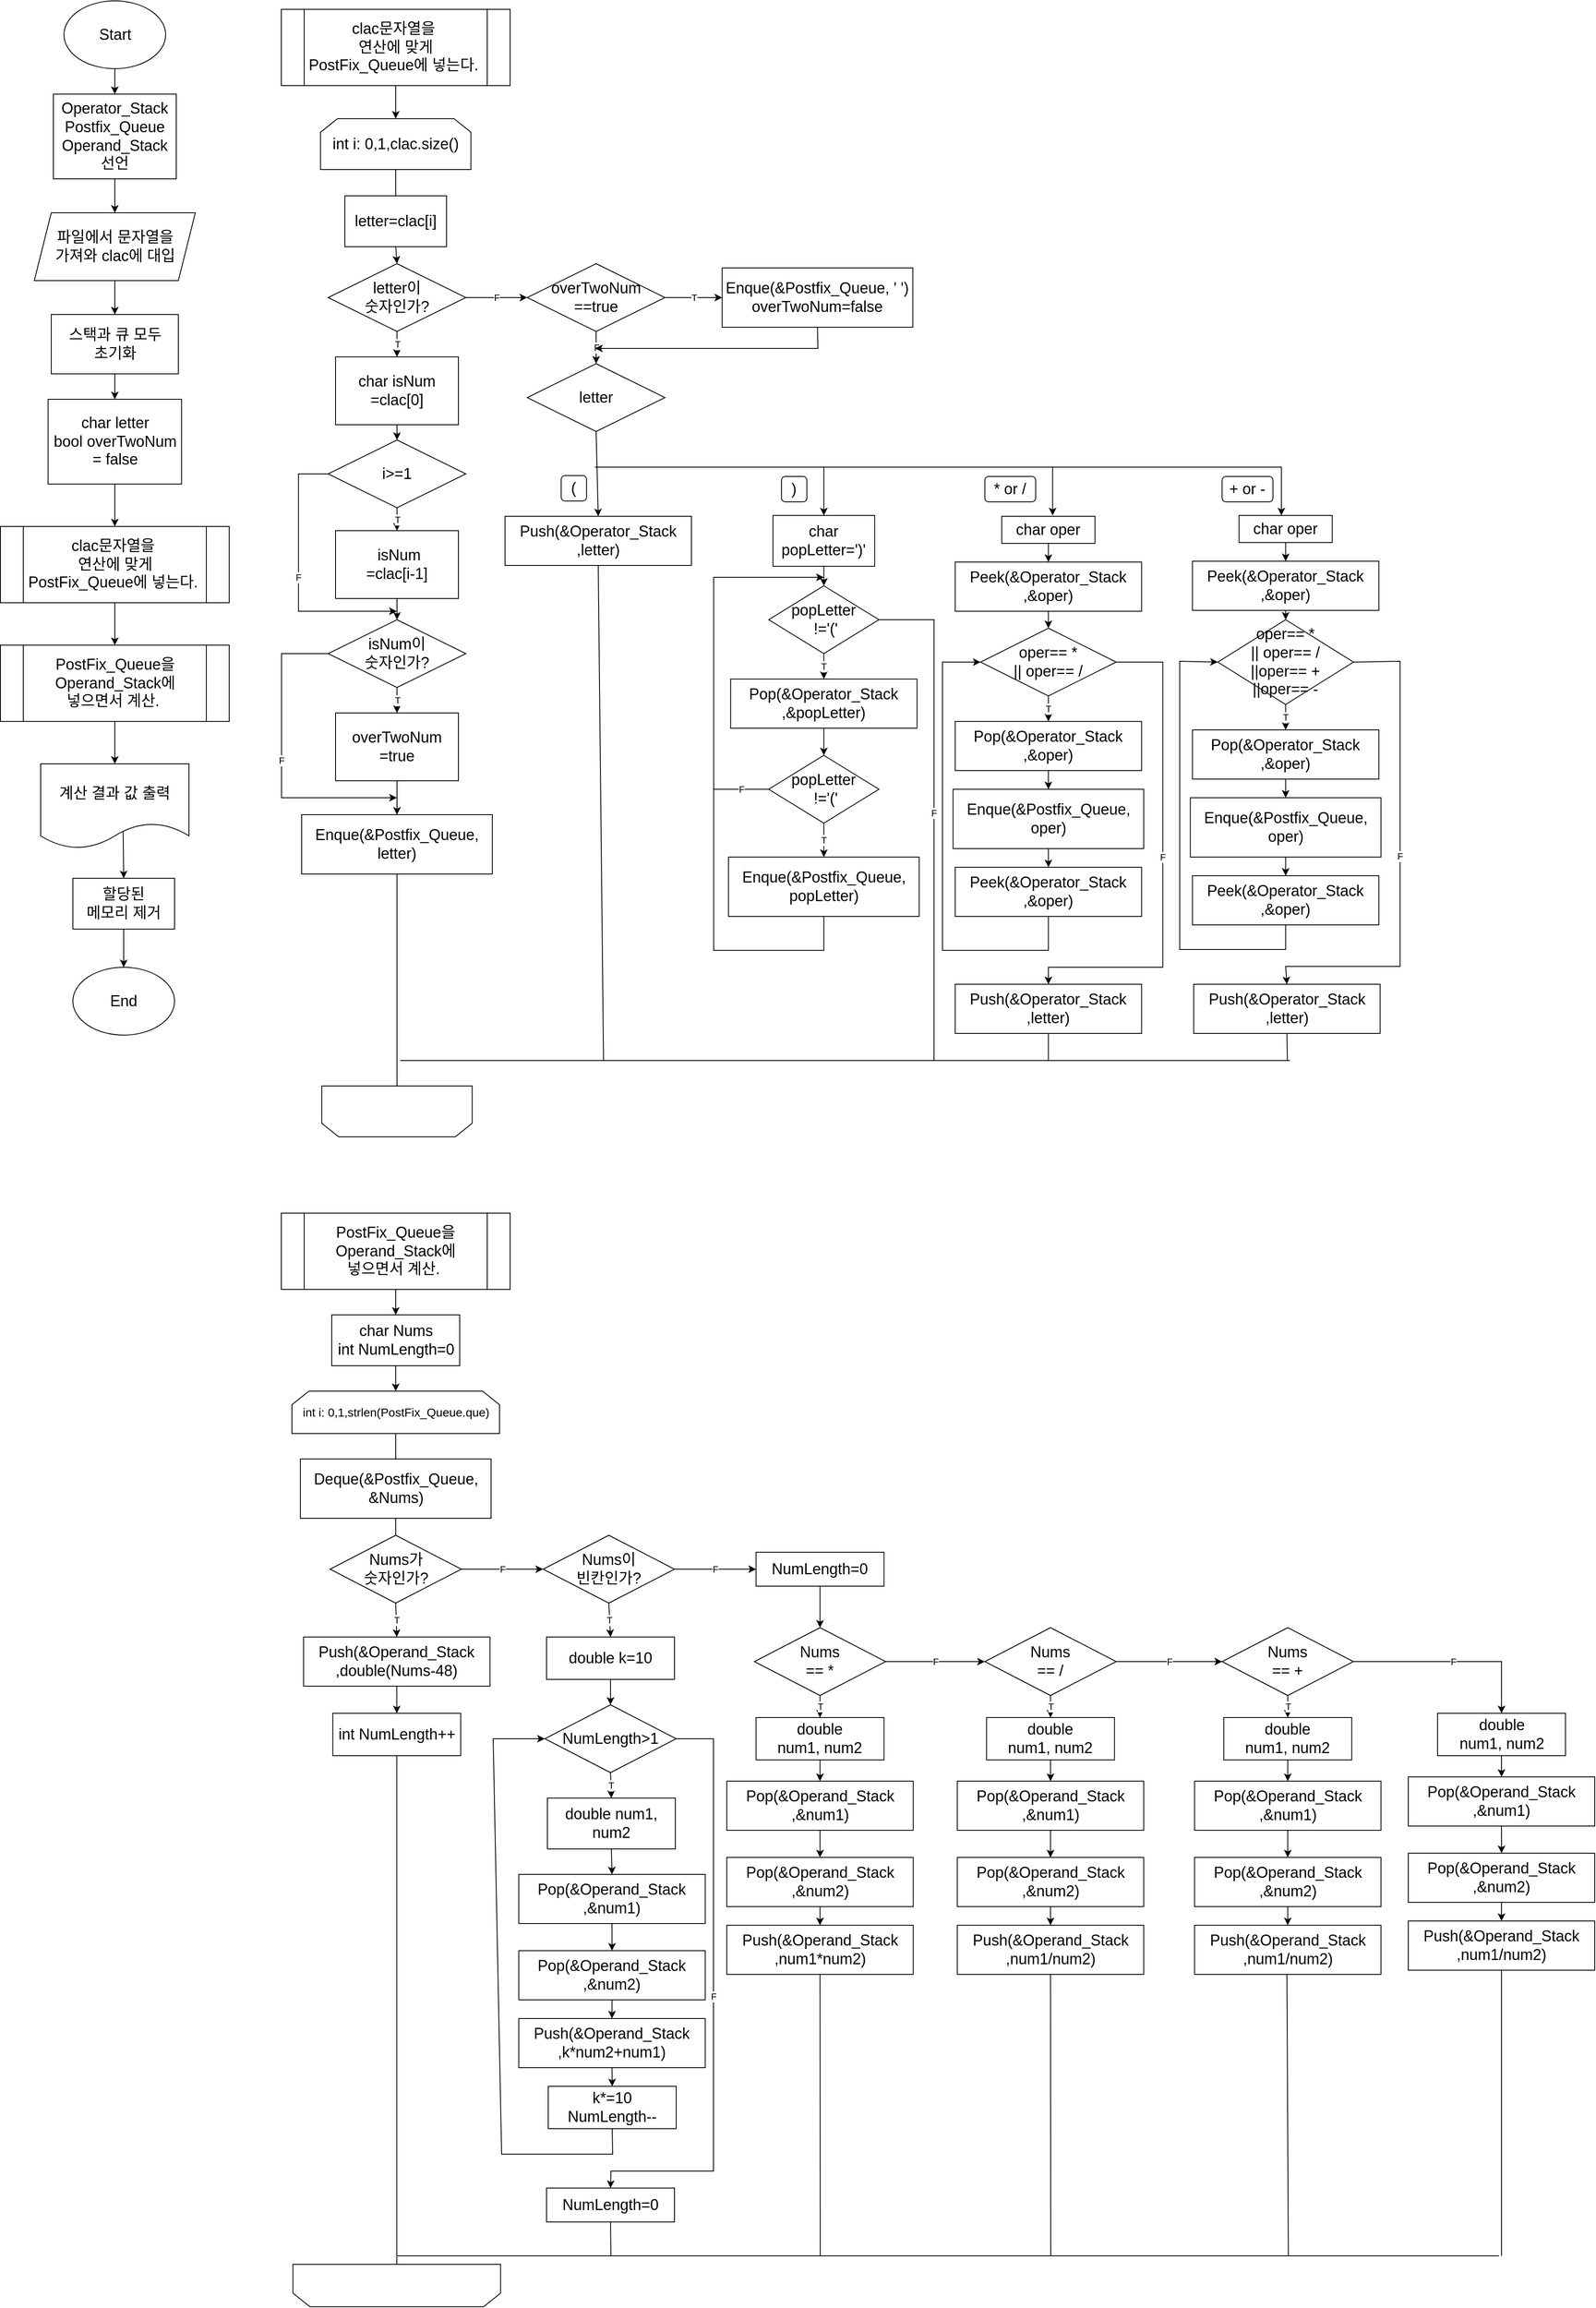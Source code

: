 <mxfile version="21.2.1" type="device">
  <diagram name="페이지-1" id="OyLycrWChtEbTH6sI2ZJ">
    <mxGraphModel dx="4780" dy="3213" grid="1" gridSize="10" guides="1" tooltips="1" connect="1" arrows="1" fold="1" page="1" pageScale="1" pageWidth="2339" pageHeight="3300" math="0" shadow="0">
      <root>
        <mxCell id="0" />
        <mxCell id="1" parent="0" />
        <mxCell id="o7uIKfqhR9M-1sjR024_-1" value="&lt;font style=&quot;font-size: 18px;&quot;&gt;Start&lt;/font&gt;" style="ellipse;whiteSpace=wrap;html=1;" parent="1" vertex="1">
          <mxGeometry x="92.5" y="40" width="120" height="80" as="geometry" />
        </mxCell>
        <mxCell id="o7uIKfqhR9M-1sjR024_-5" value="&lt;font style=&quot;font-size: 18px;&quot;&gt;Operator_Stack&lt;br&gt;Postfix_Queue&lt;br&gt;Operand_Stack&lt;br&gt;선언&lt;br&gt;&lt;/font&gt;" style="rounded=0;whiteSpace=wrap;html=1;" parent="1" vertex="1">
          <mxGeometry x="80" y="150" width="145" height="100" as="geometry" />
        </mxCell>
        <mxCell id="o7uIKfqhR9M-1sjR024_-6" value="&lt;font style=&quot;font-size: 18px;&quot;&gt;Enque(&amp;amp;Postfix_Queue, letter)&lt;br&gt;&lt;/font&gt;" style="rounded=0;whiteSpace=wrap;html=1;" parent="1" vertex="1">
          <mxGeometry x="373" y="1000" width="225" height="70" as="geometry" />
        </mxCell>
        <mxCell id="o7uIKfqhR9M-1sjR024_-10" value="" style="endArrow=classic;html=1;rounded=0;exitX=0.5;exitY=1;exitDx=0;exitDy=0;entryX=0.5;entryY=0;entryDx=0;entryDy=0;" parent="1" source="o7uIKfqhR9M-1sjR024_-1" target="o7uIKfqhR9M-1sjR024_-5" edge="1">
          <mxGeometry width="50" height="50" relative="1" as="geometry">
            <mxPoint x="472.5" y="210" as="sourcePoint" />
            <mxPoint x="522.5" y="160" as="targetPoint" />
          </mxGeometry>
        </mxCell>
        <mxCell id="o7uIKfqhR9M-1sjR024_-26" value="&lt;font style=&quot;font-size: 18px;&quot;&gt;Push(&amp;amp;Operator_Stack&lt;br&gt;,letter)&lt;/font&gt;" style="rounded=0;whiteSpace=wrap;html=1;" parent="1" vertex="1">
          <mxGeometry x="613" y="648" width="220" height="58" as="geometry" />
        </mxCell>
        <mxCell id="_lU7bbWi_hCYTLzxq-Pw-1" value="&lt;font style=&quot;font-size: 18px;&quot;&gt;파일에서 문자열을 &lt;br&gt;가져와 clac에 대입&lt;br&gt;&lt;/font&gt;" style="shape=parallelogram;perimeter=parallelogramPerimeter;whiteSpace=wrap;html=1;fixedSize=1;" parent="1" vertex="1">
          <mxGeometry x="57.5" y="290" width="190" height="80" as="geometry" />
        </mxCell>
        <mxCell id="_lU7bbWi_hCYTLzxq-Pw-2" value="&lt;font style=&quot;font-size: 18px;&quot;&gt;스택과 큐 모두 &lt;br&gt;초기화&lt;br&gt;&lt;/font&gt;" style="rounded=0;whiteSpace=wrap;html=1;" parent="1" vertex="1">
          <mxGeometry x="77.5" y="410" width="150" height="70" as="geometry" />
        </mxCell>
        <mxCell id="_lU7bbWi_hCYTLzxq-Pw-3" value="&lt;font style=&quot;font-size: 18px;&quot;&gt;char letter&lt;br&gt;bool overTwoNum = false&lt;br&gt;&lt;/font&gt;" style="rounded=0;whiteSpace=wrap;html=1;" parent="1" vertex="1">
          <mxGeometry x="73.75" y="510" width="157.5" height="100" as="geometry" />
        </mxCell>
        <mxCell id="_lU7bbWi_hCYTLzxq-Pw-4" value="&lt;font style=&quot;font-size: 18px;&quot;&gt;int i: 0,1,clac.size()&lt;/font&gt;" style="shape=loopLimit;whiteSpace=wrap;html=1;" parent="1" vertex="1">
          <mxGeometry x="395.25" y="179" width="177.5" height="60" as="geometry" />
        </mxCell>
        <mxCell id="_lU7bbWi_hCYTLzxq-Pw-5" value="" style="shape=loopLimit;whiteSpace=wrap;html=1;rotation=-180;" parent="1" vertex="1">
          <mxGeometry x="396.75" y="1320" width="177.5" height="60" as="geometry" />
        </mxCell>
        <mxCell id="_lU7bbWi_hCYTLzxq-Pw-6" value="&lt;font style=&quot;font-size: 18px;&quot;&gt;letter=clac[i]&lt;/font&gt;" style="rounded=0;whiteSpace=wrap;html=1;" parent="1" vertex="1">
          <mxGeometry x="424" y="270" width="120" height="60" as="geometry" />
        </mxCell>
        <mxCell id="_lU7bbWi_hCYTLzxq-Pw-7" value="&lt;span style=&quot;font-size: 18px;&quot;&gt;letter이 &lt;br&gt;숫자인가?&lt;/span&gt;" style="rhombus;whiteSpace=wrap;html=1;" parent="1" vertex="1">
          <mxGeometry x="404.25" y="350" width="162.5" height="80" as="geometry" />
        </mxCell>
        <mxCell id="_lU7bbWi_hCYTLzxq-Pw-8" value="&lt;font style=&quot;font-size: 18px;&quot;&gt;char isNum&lt;br&gt;=clac[0]&lt;/font&gt;" style="rounded=0;whiteSpace=wrap;html=1;" parent="1" vertex="1">
          <mxGeometry x="413" y="460" width="145" height="80" as="geometry" />
        </mxCell>
        <mxCell id="_lU7bbWi_hCYTLzxq-Pw-9" value="&lt;span style=&quot;font-size: 18px;&quot;&gt;i&amp;gt;=1&lt;/span&gt;" style="rhombus;whiteSpace=wrap;html=1;" parent="1" vertex="1">
          <mxGeometry x="404.25" y="558" width="162.5" height="80" as="geometry" />
        </mxCell>
        <mxCell id="_lU7bbWi_hCYTLzxq-Pw-10" value="&lt;font style=&quot;font-size: 18px;&quot;&gt;&amp;nbsp;isNum&lt;br&gt;=clac[i-1]&lt;/font&gt;" style="rounded=0;whiteSpace=wrap;html=1;" parent="1" vertex="1">
          <mxGeometry x="413" y="665" width="145" height="80" as="geometry" />
        </mxCell>
        <mxCell id="_lU7bbWi_hCYTLzxq-Pw-11" value="&lt;span style=&quot;font-size: 18px;&quot;&gt;isNum이 &lt;br&gt;숫자인가?&lt;/span&gt;" style="rhombus;whiteSpace=wrap;html=1;" parent="1" vertex="1">
          <mxGeometry x="404.25" y="770" width="162.5" height="80" as="geometry" />
        </mxCell>
        <mxCell id="_lU7bbWi_hCYTLzxq-Pw-12" value="&lt;font style=&quot;font-size: 18px;&quot;&gt;clac문자열을&amp;nbsp;&lt;br&gt;연산에 맞게&lt;br&gt;PostFix_Queue에 넣는다.&amp;nbsp;&lt;/font&gt;" style="shape=process;whiteSpace=wrap;html=1;backgroundOutline=1;" parent="1" vertex="1">
          <mxGeometry x="17.5" y="660" width="270" height="90" as="geometry" />
        </mxCell>
        <mxCell id="_lU7bbWi_hCYTLzxq-Pw-13" value="&lt;font style=&quot;font-size: 18px;&quot;&gt;clac문자열을&amp;nbsp;&lt;br&gt;연산에 맞게&lt;br&gt;PostFix_Queue에 넣는다.&amp;nbsp;&lt;/font&gt;" style="shape=process;whiteSpace=wrap;html=1;backgroundOutline=1;" parent="1" vertex="1">
          <mxGeometry x="349" y="50" width="270" height="90" as="geometry" />
        </mxCell>
        <mxCell id="_lU7bbWi_hCYTLzxq-Pw-14" value="&lt;font style=&quot;font-size: 18px;&quot;&gt;PostFix_Queue을 Operand_Stack에 &lt;br&gt;넣으면서 계산.&amp;nbsp;&lt;/font&gt;" style="shape=process;whiteSpace=wrap;html=1;backgroundOutline=1;" parent="1" vertex="1">
          <mxGeometry x="17.5" y="800" width="270" height="90" as="geometry" />
        </mxCell>
        <mxCell id="_lU7bbWi_hCYTLzxq-Pw-15" value="&lt;font style=&quot;font-size: 18px;&quot;&gt;계산 결과 값 출력&lt;/font&gt;" style="shape=document;whiteSpace=wrap;html=1;boundedLbl=1;" parent="1" vertex="1">
          <mxGeometry x="65" y="940" width="175" height="100" as="geometry" />
        </mxCell>
        <mxCell id="_lU7bbWi_hCYTLzxq-Pw-16" value="&lt;span style=&quot;font-size: 18px;&quot;&gt;End&lt;/span&gt;" style="ellipse;whiteSpace=wrap;html=1;" parent="1" vertex="1">
          <mxGeometry x="103" y="1180" width="120" height="80" as="geometry" />
        </mxCell>
        <mxCell id="_lU7bbWi_hCYTLzxq-Pw-17" value="" style="endArrow=classic;html=1;rounded=0;exitX=0.5;exitY=1;exitDx=0;exitDy=0;entryX=0.5;entryY=0;entryDx=0;entryDy=0;" parent="1" source="o7uIKfqhR9M-1sjR024_-5" target="_lU7bbWi_hCYTLzxq-Pw-1" edge="1">
          <mxGeometry width="50" height="50" relative="1" as="geometry">
            <mxPoint x="163" y="130" as="sourcePoint" />
            <mxPoint x="163" y="160" as="targetPoint" />
          </mxGeometry>
        </mxCell>
        <mxCell id="_lU7bbWi_hCYTLzxq-Pw-18" value="" style="endArrow=classic;html=1;rounded=0;exitX=0.5;exitY=1;exitDx=0;exitDy=0;entryX=0.5;entryY=0;entryDx=0;entryDy=0;" parent="1" source="_lU7bbWi_hCYTLzxq-Pw-1" target="_lU7bbWi_hCYTLzxq-Pw-2" edge="1">
          <mxGeometry width="50" height="50" relative="1" as="geometry">
            <mxPoint x="173" y="140" as="sourcePoint" />
            <mxPoint x="173" y="170" as="targetPoint" />
          </mxGeometry>
        </mxCell>
        <mxCell id="_lU7bbWi_hCYTLzxq-Pw-19" value="" style="endArrow=classic;html=1;rounded=0;exitX=0.5;exitY=1;exitDx=0;exitDy=0;entryX=0.5;entryY=0;entryDx=0;entryDy=0;" parent="1" source="_lU7bbWi_hCYTLzxq-Pw-2" target="_lU7bbWi_hCYTLzxq-Pw-3" edge="1">
          <mxGeometry width="50" height="50" relative="1" as="geometry">
            <mxPoint x="183" y="150" as="sourcePoint" />
            <mxPoint x="183" y="180" as="targetPoint" />
          </mxGeometry>
        </mxCell>
        <mxCell id="_lU7bbWi_hCYTLzxq-Pw-20" value="" style="endArrow=classic;html=1;rounded=0;exitX=0.5;exitY=1;exitDx=0;exitDy=0;entryX=0.5;entryY=0;entryDx=0;entryDy=0;" parent="1" source="_lU7bbWi_hCYTLzxq-Pw-3" target="_lU7bbWi_hCYTLzxq-Pw-12" edge="1">
          <mxGeometry width="50" height="50" relative="1" as="geometry">
            <mxPoint x="193" y="160" as="sourcePoint" />
            <mxPoint x="193" y="190" as="targetPoint" />
          </mxGeometry>
        </mxCell>
        <mxCell id="_lU7bbWi_hCYTLzxq-Pw-21" value="" style="endArrow=classic;html=1;rounded=0;exitX=0.5;exitY=1;exitDx=0;exitDy=0;entryX=0.5;entryY=0;entryDx=0;entryDy=0;" parent="1" source="_lU7bbWi_hCYTLzxq-Pw-12" target="_lU7bbWi_hCYTLzxq-Pw-14" edge="1">
          <mxGeometry width="50" height="50" relative="1" as="geometry">
            <mxPoint x="203" y="170" as="sourcePoint" />
            <mxPoint x="203" y="200" as="targetPoint" />
          </mxGeometry>
        </mxCell>
        <mxCell id="_lU7bbWi_hCYTLzxq-Pw-22" value="" style="endArrow=classic;html=1;rounded=0;exitX=0.5;exitY=1;exitDx=0;exitDy=0;entryX=0.5;entryY=0;entryDx=0;entryDy=0;" parent="1" source="_lU7bbWi_hCYTLzxq-Pw-14" target="_lU7bbWi_hCYTLzxq-Pw-15" edge="1">
          <mxGeometry width="50" height="50" relative="1" as="geometry">
            <mxPoint x="213" y="180" as="sourcePoint" />
            <mxPoint x="213" y="210" as="targetPoint" />
          </mxGeometry>
        </mxCell>
        <mxCell id="_lU7bbWi_hCYTLzxq-Pw-23" value="" style="endArrow=classic;html=1;rounded=0;exitX=0.556;exitY=0.797;exitDx=0;exitDy=0;exitPerimeter=0;entryX=0.5;entryY=0;entryDx=0;entryDy=0;" parent="1" source="_lU7bbWi_hCYTLzxq-Pw-15" target="_lU7bbWi_hCYTLzxq-Pw-61" edge="1">
          <mxGeometry width="50" height="50" relative="1" as="geometry">
            <mxPoint x="223" y="190" as="sourcePoint" />
            <mxPoint x="160" y="1090" as="targetPoint" />
          </mxGeometry>
        </mxCell>
        <mxCell id="_lU7bbWi_hCYTLzxq-Pw-24" value="&lt;span style=&quot;font-size: 18px;&quot;&gt;overTwoNum&lt;br&gt;=true&lt;/span&gt;" style="rounded=0;whiteSpace=wrap;html=1;" parent="1" vertex="1">
          <mxGeometry x="413" y="880" width="145" height="80" as="geometry" />
        </mxCell>
        <mxCell id="_lU7bbWi_hCYTLzxq-Pw-25" value="T" style="endArrow=classic;html=1;rounded=0;exitX=0.5;exitY=1;exitDx=0;exitDy=0;entryX=0.5;entryY=0;entryDx=0;entryDy=0;" parent="1" source="_lU7bbWi_hCYTLzxq-Pw-7" target="_lU7bbWi_hCYTLzxq-Pw-8" edge="1">
          <mxGeometry width="50" height="50" relative="1" as="geometry">
            <mxPoint x="1.25" y="560" as="sourcePoint" />
            <mxPoint x="3.25" y="620" as="targetPoint" />
          </mxGeometry>
        </mxCell>
        <mxCell id="_lU7bbWi_hCYTLzxq-Pw-26" value="&lt;span style=&quot;font-size: 18px;&quot;&gt;overTwoNum&lt;br&gt;==true&lt;br&gt;&lt;/span&gt;" style="rhombus;whiteSpace=wrap;html=1;" parent="1" vertex="1">
          <mxGeometry x="639.25" y="350" width="162.5" height="80" as="geometry" />
        </mxCell>
        <mxCell id="_lU7bbWi_hCYTLzxq-Pw-27" value="T" style="endArrow=classic;html=1;rounded=0;exitX=1;exitY=0.5;exitDx=0;exitDy=0;entryX=0;entryY=0.5;entryDx=0;entryDy=0;" parent="1" source="_lU7bbWi_hCYTLzxq-Pw-26" target="_lU7bbWi_hCYTLzxq-Pw-31" edge="1">
          <mxGeometry width="50" height="50" relative="1" as="geometry">
            <mxPoint x="495.25" y="440" as="sourcePoint" />
            <mxPoint x="859.25" y="390" as="targetPoint" />
          </mxGeometry>
        </mxCell>
        <mxCell id="_lU7bbWi_hCYTLzxq-Pw-28" value="F" style="endArrow=classic;html=1;rounded=0;exitX=1;exitY=0.5;exitDx=0;exitDy=0;entryX=0;entryY=0.5;entryDx=0;entryDy=0;" parent="1" source="_lU7bbWi_hCYTLzxq-Pw-7" target="_lU7bbWi_hCYTLzxq-Pw-26" edge="1">
          <mxGeometry width="50" height="50" relative="1" as="geometry">
            <mxPoint x="569.25" y="580" as="sourcePoint" />
            <mxPoint x="619.25" y="530" as="targetPoint" />
          </mxGeometry>
        </mxCell>
        <mxCell id="_lU7bbWi_hCYTLzxq-Pw-29" value="F" style="endArrow=classic;html=1;rounded=0;exitX=0.5;exitY=1;exitDx=0;exitDy=0;entryX=0.5;entryY=0;entryDx=0;entryDy=0;" parent="1" source="_lU7bbWi_hCYTLzxq-Pw-26" target="_lU7bbWi_hCYTLzxq-Pw-34" edge="1">
          <mxGeometry width="50" height="50" relative="1" as="geometry">
            <mxPoint x="577.25" y="400" as="sourcePoint" />
            <mxPoint x="719.25" y="560" as="targetPoint" />
          </mxGeometry>
        </mxCell>
        <mxCell id="_lU7bbWi_hCYTLzxq-Pw-31" value="&lt;font style=&quot;font-size: 18px;&quot;&gt;Enque(&amp;amp;Postfix_Queue, &#39; &#39;)&lt;br&gt;overTwoNum=false&lt;br&gt;&lt;/font&gt;" style="rounded=0;whiteSpace=wrap;html=1;" parent="1" vertex="1">
          <mxGeometry x="869.25" y="355" width="225" height="70" as="geometry" />
        </mxCell>
        <mxCell id="_lU7bbWi_hCYTLzxq-Pw-33" value="" style="endArrow=classic;html=1;rounded=0;exitX=0.5;exitY=1;exitDx=0;exitDy=0;" parent="1" source="_lU7bbWi_hCYTLzxq-Pw-31" edge="1">
          <mxGeometry width="50" height="50" relative="1" as="geometry">
            <mxPoint x="839.25" y="700" as="sourcePoint" />
            <mxPoint x="719.25" y="450" as="targetPoint" />
            <Array as="points">
              <mxPoint x="982.25" y="450" />
            </Array>
          </mxGeometry>
        </mxCell>
        <mxCell id="_lU7bbWi_hCYTLzxq-Pw-34" value="&lt;span style=&quot;font-size: 18px;&quot;&gt;letter&lt;/span&gt;" style="rhombus;whiteSpace=wrap;html=1;" parent="1" vertex="1">
          <mxGeometry x="639.25" y="468" width="162.5" height="80" as="geometry" />
        </mxCell>
        <mxCell id="_lU7bbWi_hCYTLzxq-Pw-35" value="" style="endArrow=classic;html=1;rounded=0;exitX=0.5;exitY=1;exitDx=0;exitDy=0;entryX=0.5;entryY=0;entryDx=0;entryDy=0;" parent="1" source="_lU7bbWi_hCYTLzxq-Pw-34" target="o7uIKfqhR9M-1sjR024_-26" edge="1">
          <mxGeometry width="50" height="50" relative="1" as="geometry">
            <mxPoint x="699.25" y="670" as="sourcePoint" />
            <mxPoint x="720.25" y="640" as="targetPoint" />
          </mxGeometry>
        </mxCell>
        <mxCell id="_lU7bbWi_hCYTLzxq-Pw-36" value="&lt;font style=&quot;font-size: 18px;&quot;&gt;(&lt;/font&gt;" style="rounded=1;whiteSpace=wrap;html=1;" parent="1" vertex="1">
          <mxGeometry x="679.25" y="600" width="30" height="30" as="geometry" />
        </mxCell>
        <mxCell id="_lU7bbWi_hCYTLzxq-Pw-37" value="" style="endArrow=classic;html=1;rounded=0;exitX=0.5;exitY=1;exitDx=0;exitDy=0;entryX=0.5;entryY=0;entryDx=0;entryDy=0;" parent="1" source="_lU7bbWi_hCYTLzxq-Pw-8" target="_lU7bbWi_hCYTLzxq-Pw-9" edge="1">
          <mxGeometry width="50" height="50" relative="1" as="geometry">
            <mxPoint x="559.25" y="670" as="sourcePoint" />
            <mxPoint x="609.25" y="620" as="targetPoint" />
          </mxGeometry>
        </mxCell>
        <mxCell id="_lU7bbWi_hCYTLzxq-Pw-38" value="T" style="endArrow=classic;html=1;rounded=0;exitX=0.5;exitY=1;exitDx=0;exitDy=0;entryX=0.5;entryY=0;entryDx=0;entryDy=0;" parent="1" source="_lU7bbWi_hCYTLzxq-Pw-9" target="_lU7bbWi_hCYTLzxq-Pw-10" edge="1">
          <mxGeometry width="50" height="50" relative="1" as="geometry">
            <mxPoint x="559.25" y="670" as="sourcePoint" />
            <mxPoint x="609.25" y="620" as="targetPoint" />
          </mxGeometry>
        </mxCell>
        <mxCell id="_lU7bbWi_hCYTLzxq-Pw-39" value="" style="endArrow=classic;html=1;rounded=0;exitX=0.5;exitY=1;exitDx=0;exitDy=0;entryX=0.5;entryY=0;entryDx=0;entryDy=0;" parent="1" source="_lU7bbWi_hCYTLzxq-Pw-10" target="_lU7bbWi_hCYTLzxq-Pw-11" edge="1">
          <mxGeometry width="50" height="50" relative="1" as="geometry">
            <mxPoint x="519.25" y="720" as="sourcePoint" />
            <mxPoint x="569.25" y="670" as="targetPoint" />
          </mxGeometry>
        </mxCell>
        <mxCell id="_lU7bbWi_hCYTLzxq-Pw-40" value="T" style="endArrow=classic;html=1;rounded=0;exitX=0.5;exitY=1;exitDx=0;exitDy=0;entryX=0.5;entryY=0;entryDx=0;entryDy=0;" parent="1" source="_lU7bbWi_hCYTLzxq-Pw-11" target="_lU7bbWi_hCYTLzxq-Pw-24" edge="1">
          <mxGeometry width="50" height="50" relative="1" as="geometry">
            <mxPoint x="519.25" y="720" as="sourcePoint" />
            <mxPoint x="569.25" y="670" as="targetPoint" />
          </mxGeometry>
        </mxCell>
        <mxCell id="_lU7bbWi_hCYTLzxq-Pw-41" value="F" style="endArrow=classic;html=1;rounded=0;exitX=0;exitY=0.5;exitDx=0;exitDy=0;" parent="1" source="_lU7bbWi_hCYTLzxq-Pw-9" edge="1">
          <mxGeometry width="50" height="50" relative="1" as="geometry">
            <mxPoint x="519.25" y="720" as="sourcePoint" />
            <mxPoint x="485.25" y="760" as="targetPoint" />
            <Array as="points">
              <mxPoint x="369.25" y="598" />
              <mxPoint x="369.25" y="760" />
            </Array>
          </mxGeometry>
        </mxCell>
        <mxCell id="_lU7bbWi_hCYTLzxq-Pw-42" value="" style="endArrow=classic;html=1;rounded=0;exitX=0.5;exitY=1;exitDx=0;exitDy=0;entryX=0.5;entryY=0;entryDx=0;entryDy=0;" parent="1" source="_lU7bbWi_hCYTLzxq-Pw-24" target="o7uIKfqhR9M-1sjR024_-6" edge="1">
          <mxGeometry width="50" height="50" relative="1" as="geometry">
            <mxPoint x="519.25" y="830" as="sourcePoint" />
            <mxPoint x="569.25" y="780" as="targetPoint" />
          </mxGeometry>
        </mxCell>
        <mxCell id="_lU7bbWi_hCYTLzxq-Pw-43" value="F" style="endArrow=classic;html=1;rounded=0;exitX=0;exitY=0.5;exitDx=0;exitDy=0;" parent="1" source="_lU7bbWi_hCYTLzxq-Pw-11" edge="1">
          <mxGeometry width="50" height="50" relative="1" as="geometry">
            <mxPoint x="519.25" y="830" as="sourcePoint" />
            <mxPoint x="485.25" y="980" as="targetPoint" />
            <Array as="points">
              <mxPoint x="349.25" y="810" />
              <mxPoint x="349.25" y="980" />
            </Array>
          </mxGeometry>
        </mxCell>
        <mxCell id="_lU7bbWi_hCYTLzxq-Pw-44" value="" style="endArrow=classic;html=1;rounded=0;entryX=0.5;entryY=0;entryDx=0;entryDy=0;" parent="1" target="_lU7bbWi_hCYTLzxq-Pw-45" edge="1">
          <mxGeometry width="50" height="50" relative="1" as="geometry">
            <mxPoint x="719.25" y="590" as="sourcePoint" />
            <mxPoint x="989.25" y="640" as="targetPoint" />
            <Array as="points">
              <mxPoint x="989.25" y="590" />
            </Array>
          </mxGeometry>
        </mxCell>
        <mxCell id="_lU7bbWi_hCYTLzxq-Pw-45" value="&lt;font style=&quot;font-size: 18px;&quot;&gt;char popLetter=&#39;)&#39;&lt;/font&gt;" style="rounded=0;whiteSpace=wrap;html=1;" parent="1" vertex="1">
          <mxGeometry x="929.25" y="647" width="120" height="60" as="geometry" />
        </mxCell>
        <mxCell id="_lU7bbWi_hCYTLzxq-Pw-46" value="&lt;font style=&quot;font-size: 18px;&quot;&gt;popLetter&lt;br&gt;&amp;nbsp;!=&#39;(&#39;&lt;/font&gt;" style="rhombus;whiteSpace=wrap;html=1;" parent="1" vertex="1">
          <mxGeometry x="924.25" y="730" width="130" height="80" as="geometry" />
        </mxCell>
        <mxCell id="_lU7bbWi_hCYTLzxq-Pw-47" value="&lt;font style=&quot;font-size: 18px;&quot;&gt;Pop(&amp;amp;Operator_Stack&lt;br&gt;,&amp;amp;popLetter)&lt;/font&gt;" style="rounded=0;whiteSpace=wrap;html=1;" parent="1" vertex="1">
          <mxGeometry x="879.25" y="840" width="220" height="58" as="geometry" />
        </mxCell>
        <mxCell id="_lU7bbWi_hCYTLzxq-Pw-48" value="&lt;font style=&quot;font-size: 18px;&quot;&gt;popLetter&lt;br&gt;&amp;nbsp;!=&#39;(&#39;&lt;/font&gt;" style="rhombus;whiteSpace=wrap;html=1;" parent="1" vertex="1">
          <mxGeometry x="924.25" y="930" width="130" height="80" as="geometry" />
        </mxCell>
        <mxCell id="_lU7bbWi_hCYTLzxq-Pw-49" value="&lt;font style=&quot;font-size: 18px;&quot;&gt;Enque(&amp;amp;Postfix_Queue, popLetter)&lt;br&gt;&lt;/font&gt;" style="rounded=0;whiteSpace=wrap;html=1;" parent="1" vertex="1">
          <mxGeometry x="876.75" y="1050" width="225" height="70" as="geometry" />
        </mxCell>
        <mxCell id="_lU7bbWi_hCYTLzxq-Pw-50" value="" style="endArrow=classic;html=1;rounded=0;exitX=0.5;exitY=1;exitDx=0;exitDy=0;entryX=0.5;entryY=0;entryDx=0;entryDy=0;" parent="1" source="_lU7bbWi_hCYTLzxq-Pw-45" target="_lU7bbWi_hCYTLzxq-Pw-46" edge="1">
          <mxGeometry width="50" height="50" relative="1" as="geometry">
            <mxPoint x="999.25" y="930" as="sourcePoint" />
            <mxPoint x="1049.25" y="880" as="targetPoint" />
          </mxGeometry>
        </mxCell>
        <mxCell id="_lU7bbWi_hCYTLzxq-Pw-51" value="T" style="endArrow=classic;html=1;rounded=0;exitX=0.5;exitY=1;exitDx=0;exitDy=0;entryX=0.5;entryY=0;entryDx=0;entryDy=0;" parent="1" source="_lU7bbWi_hCYTLzxq-Pw-46" target="_lU7bbWi_hCYTLzxq-Pw-47" edge="1">
          <mxGeometry width="50" height="50" relative="1" as="geometry">
            <mxPoint x="999.25" y="930" as="sourcePoint" />
            <mxPoint x="1049.25" y="880" as="targetPoint" />
          </mxGeometry>
        </mxCell>
        <mxCell id="_lU7bbWi_hCYTLzxq-Pw-52" value="" style="endArrow=classic;html=1;rounded=0;exitX=0.5;exitY=1;exitDx=0;exitDy=0;entryX=0.5;entryY=0;entryDx=0;entryDy=0;" parent="1" source="_lU7bbWi_hCYTLzxq-Pw-47" target="_lU7bbWi_hCYTLzxq-Pw-48" edge="1">
          <mxGeometry width="50" height="50" relative="1" as="geometry">
            <mxPoint x="999.25" y="930" as="sourcePoint" />
            <mxPoint x="1049.25" y="880" as="targetPoint" />
          </mxGeometry>
        </mxCell>
        <mxCell id="_lU7bbWi_hCYTLzxq-Pw-54" value="T" style="endArrow=classic;html=1;rounded=0;exitX=0.5;exitY=1;exitDx=0;exitDy=0;entryX=0.5;entryY=0;entryDx=0;entryDy=0;" parent="1" source="_lU7bbWi_hCYTLzxq-Pw-48" target="_lU7bbWi_hCYTLzxq-Pw-49" edge="1">
          <mxGeometry width="50" height="50" relative="1" as="geometry">
            <mxPoint x="999.25" y="820" as="sourcePoint" />
            <mxPoint x="1049.25" y="770" as="targetPoint" />
          </mxGeometry>
        </mxCell>
        <mxCell id="_lU7bbWi_hCYTLzxq-Pw-55" value="" style="endArrow=classic;html=1;rounded=0;exitX=0.5;exitY=1;exitDx=0;exitDy=0;" parent="1" source="_lU7bbWi_hCYTLzxq-Pw-49" edge="1">
          <mxGeometry width="50" height="50" relative="1" as="geometry">
            <mxPoint x="949.25" y="1050" as="sourcePoint" />
            <mxPoint x="989.25" y="720" as="targetPoint" />
            <Array as="points">
              <mxPoint x="989.25" y="1160" />
              <mxPoint x="859.25" y="1160" />
              <mxPoint x="859.25" y="720" />
            </Array>
          </mxGeometry>
        </mxCell>
        <mxCell id="_lU7bbWi_hCYTLzxq-Pw-56" value="F" style="endArrow=none;html=1;rounded=0;entryX=0;entryY=0.5;entryDx=0;entryDy=0;" parent="1" target="_lU7bbWi_hCYTLzxq-Pw-48" edge="1">
          <mxGeometry width="50" height="50" relative="1" as="geometry">
            <mxPoint x="859.25" y="970" as="sourcePoint" />
            <mxPoint x="1129.25" y="1020" as="targetPoint" />
          </mxGeometry>
        </mxCell>
        <mxCell id="_lU7bbWi_hCYTLzxq-Pw-58" value="" style="endArrow=none;html=1;rounded=0;entryX=0.5;entryY=1;entryDx=0;entryDy=0;" parent="1" target="o7uIKfqhR9M-1sjR024_-26" edge="1">
          <mxGeometry width="50" height="50" relative="1" as="geometry">
            <mxPoint x="729.25" y="1290" as="sourcePoint" />
            <mxPoint x="889.25" y="990" as="targetPoint" />
          </mxGeometry>
        </mxCell>
        <mxCell id="_lU7bbWi_hCYTLzxq-Pw-59" value="F" style="endArrow=none;html=1;rounded=0;entryX=1;entryY=0.5;entryDx=0;entryDy=0;" parent="1" target="_lU7bbWi_hCYTLzxq-Pw-46" edge="1">
          <mxGeometry width="50" height="50" relative="1" as="geometry">
            <mxPoint x="1119.25" y="1290" as="sourcePoint" />
            <mxPoint x="733.25" y="716" as="targetPoint" />
            <Array as="points">
              <mxPoint x="1119.25" y="770" />
            </Array>
          </mxGeometry>
        </mxCell>
        <mxCell id="_lU7bbWi_hCYTLzxq-Pw-60" value="&lt;span style=&quot;font-size: 18px;&quot;&gt;)&lt;/span&gt;" style="rounded=1;whiteSpace=wrap;html=1;" parent="1" vertex="1">
          <mxGeometry x="939.25" y="601" width="30" height="30" as="geometry" />
        </mxCell>
        <mxCell id="_lU7bbWi_hCYTLzxq-Pw-61" value="&lt;font style=&quot;font-size: 18px;&quot;&gt;할당된 &lt;br&gt;메모리 제거&lt;/font&gt;" style="rounded=0;whiteSpace=wrap;html=1;" parent="1" vertex="1">
          <mxGeometry x="103" y="1075" width="120" height="60" as="geometry" />
        </mxCell>
        <mxCell id="_lU7bbWi_hCYTLzxq-Pw-62" value="" style="endArrow=classic;html=1;rounded=0;exitX=0.5;exitY=1;exitDx=0;exitDy=0;entryX=0.5;entryY=0;entryDx=0;entryDy=0;" parent="1" source="_lU7bbWi_hCYTLzxq-Pw-61" target="_lU7bbWi_hCYTLzxq-Pw-16" edge="1">
          <mxGeometry width="50" height="50" relative="1" as="geometry">
            <mxPoint x="172" y="1030" as="sourcePoint" />
            <mxPoint x="173" y="1085" as="targetPoint" />
          </mxGeometry>
        </mxCell>
        <mxCell id="_lU7bbWi_hCYTLzxq-Pw-63" value="" style="endArrow=classic;html=1;rounded=0;entryX=0.5;entryY=0;entryDx=0;entryDy=0;" parent="1" edge="1">
          <mxGeometry width="50" height="50" relative="1" as="geometry">
            <mxPoint x="989.25" y="590" as="sourcePoint" />
            <mxPoint x="1259.25" y="647" as="targetPoint" />
            <Array as="points">
              <mxPoint x="1259.25" y="590" />
            </Array>
          </mxGeometry>
        </mxCell>
        <mxCell id="_lU7bbWi_hCYTLzxq-Pw-64" value="&lt;span style=&quot;font-size: 18px;&quot;&gt;* or /&lt;/span&gt;" style="rounded=1;whiteSpace=wrap;html=1;" parent="1" vertex="1">
          <mxGeometry x="1179.25" y="601" width="60" height="30" as="geometry" />
        </mxCell>
        <mxCell id="_lU7bbWi_hCYTLzxq-Pw-65" value="&lt;span style=&quot;font-size: 18px;&quot;&gt;char oper&lt;/span&gt;" style="rounded=0;whiteSpace=wrap;html=1;" parent="1" vertex="1">
          <mxGeometry x="1199.25" y="648" width="110" height="32" as="geometry" />
        </mxCell>
        <mxCell id="_lU7bbWi_hCYTLzxq-Pw-66" value="&lt;font style=&quot;font-size: 18px;&quot;&gt;Peek(&amp;amp;Operator_Stack&lt;br&gt;,&amp;amp;oper)&lt;/font&gt;" style="rounded=0;whiteSpace=wrap;html=1;" parent="1" vertex="1">
          <mxGeometry x="1144.25" y="702" width="220" height="58" as="geometry" />
        </mxCell>
        <mxCell id="_lU7bbWi_hCYTLzxq-Pw-67" value="&lt;font style=&quot;font-size: 18px;&quot;&gt;oper== *&lt;br&gt;|| oper== /&lt;br&gt;&lt;/font&gt;" style="rhombus;whiteSpace=wrap;html=1;" parent="1" vertex="1">
          <mxGeometry x="1174.25" y="780" width="160" height="80" as="geometry" />
        </mxCell>
        <mxCell id="_lU7bbWi_hCYTLzxq-Pw-68" value="&lt;font style=&quot;font-size: 18px;&quot;&gt;Pop(&amp;amp;Operator_Stack&lt;br&gt;,&amp;amp;oper)&lt;/font&gt;" style="rounded=0;whiteSpace=wrap;html=1;" parent="1" vertex="1">
          <mxGeometry x="1144.25" y="890" width="220" height="58" as="geometry" />
        </mxCell>
        <mxCell id="_lU7bbWi_hCYTLzxq-Pw-69" value="&lt;font style=&quot;font-size: 18px;&quot;&gt;Enque(&amp;amp;Postfix_Queue, oper)&lt;br&gt;&lt;/font&gt;" style="rounded=0;whiteSpace=wrap;html=1;" parent="1" vertex="1">
          <mxGeometry x="1141.75" y="970" width="225" height="70" as="geometry" />
        </mxCell>
        <mxCell id="_lU7bbWi_hCYTLzxq-Pw-70" value="&lt;font style=&quot;font-size: 18px;&quot;&gt;Peek(&amp;amp;Operator_Stack&lt;br&gt;,&amp;amp;oper)&lt;/font&gt;" style="rounded=0;whiteSpace=wrap;html=1;" parent="1" vertex="1">
          <mxGeometry x="1144.25" y="1062" width="220" height="58" as="geometry" />
        </mxCell>
        <mxCell id="_lU7bbWi_hCYTLzxq-Pw-71" value="&lt;font style=&quot;font-size: 18px;&quot;&gt;Push(&amp;amp;Operator_Stack&lt;br&gt;,letter)&lt;/font&gt;" style="rounded=0;whiteSpace=wrap;html=1;" parent="1" vertex="1">
          <mxGeometry x="1144.25" y="1200" width="220" height="58" as="geometry" />
        </mxCell>
        <mxCell id="_lU7bbWi_hCYTLzxq-Pw-72" value="" style="endArrow=classic;html=1;rounded=0;exitX=0.5;exitY=1;exitDx=0;exitDy=0;entryX=0.5;entryY=0;entryDx=0;entryDy=0;" parent="1" source="_lU7bbWi_hCYTLzxq-Pw-65" target="_lU7bbWi_hCYTLzxq-Pw-66" edge="1">
          <mxGeometry width="50" height="50" relative="1" as="geometry">
            <mxPoint x="1239.25" y="1050" as="sourcePoint" />
            <mxPoint x="1289.25" y="1000" as="targetPoint" />
          </mxGeometry>
        </mxCell>
        <mxCell id="_lU7bbWi_hCYTLzxq-Pw-73" value="" style="endArrow=classic;html=1;rounded=0;exitX=0.5;exitY=1;exitDx=0;exitDy=0;entryX=0.5;entryY=0;entryDx=0;entryDy=0;" parent="1" source="_lU7bbWi_hCYTLzxq-Pw-66" target="_lU7bbWi_hCYTLzxq-Pw-67" edge="1">
          <mxGeometry width="50" height="50" relative="1" as="geometry">
            <mxPoint x="1239.25" y="1050" as="sourcePoint" />
            <mxPoint x="1259.25" y="790" as="targetPoint" />
          </mxGeometry>
        </mxCell>
        <mxCell id="_lU7bbWi_hCYTLzxq-Pw-74" value="T" style="endArrow=classic;html=1;rounded=0;exitX=0.5;exitY=1;exitDx=0;exitDy=0;entryX=0.5;entryY=0;entryDx=0;entryDy=0;" parent="1" source="_lU7bbWi_hCYTLzxq-Pw-67" target="_lU7bbWi_hCYTLzxq-Pw-68" edge="1">
          <mxGeometry width="50" height="50" relative="1" as="geometry">
            <mxPoint x="1239.25" y="1050" as="sourcePoint" />
            <mxPoint x="1289.25" y="1000" as="targetPoint" />
          </mxGeometry>
        </mxCell>
        <mxCell id="_lU7bbWi_hCYTLzxq-Pw-75" value="" style="endArrow=classic;html=1;rounded=0;exitX=0.5;exitY=1;exitDx=0;exitDy=0;entryX=0.5;entryY=0;entryDx=0;entryDy=0;" parent="1" source="_lU7bbWi_hCYTLzxq-Pw-68" target="_lU7bbWi_hCYTLzxq-Pw-69" edge="1">
          <mxGeometry width="50" height="50" relative="1" as="geometry">
            <mxPoint x="1249.25" y="1100" as="sourcePoint" />
            <mxPoint x="1299.25" y="1050" as="targetPoint" />
          </mxGeometry>
        </mxCell>
        <mxCell id="_lU7bbWi_hCYTLzxq-Pw-76" value="" style="endArrow=classic;html=1;rounded=0;exitX=0.5;exitY=1;exitDx=0;exitDy=0;entryX=0.5;entryY=0;entryDx=0;entryDy=0;" parent="1" source="_lU7bbWi_hCYTLzxq-Pw-69" target="_lU7bbWi_hCYTLzxq-Pw-70" edge="1">
          <mxGeometry width="50" height="50" relative="1" as="geometry">
            <mxPoint x="1249.25" y="1100" as="sourcePoint" />
            <mxPoint x="1299.25" y="1050" as="targetPoint" />
          </mxGeometry>
        </mxCell>
        <mxCell id="_lU7bbWi_hCYTLzxq-Pw-77" value="" style="endArrow=classic;html=1;rounded=0;exitX=0.5;exitY=1;exitDx=0;exitDy=0;entryX=0;entryY=0.5;entryDx=0;entryDy=0;" parent="1" source="_lU7bbWi_hCYTLzxq-Pw-70" target="_lU7bbWi_hCYTLzxq-Pw-67" edge="1">
          <mxGeometry width="50" height="50" relative="1" as="geometry">
            <mxPoint x="1249.25" y="1100" as="sourcePoint" />
            <mxPoint x="1299.25" y="1050" as="targetPoint" />
            <Array as="points">
              <mxPoint x="1254.25" y="1160" />
              <mxPoint x="1129.25" y="1160" />
              <mxPoint x="1129.25" y="820" />
            </Array>
          </mxGeometry>
        </mxCell>
        <mxCell id="_lU7bbWi_hCYTLzxq-Pw-78" value="F" style="endArrow=classic;html=1;rounded=0;exitX=1;exitY=0.5;exitDx=0;exitDy=0;entryX=0.5;entryY=0;entryDx=0;entryDy=0;" parent="1" source="_lU7bbWi_hCYTLzxq-Pw-67" target="_lU7bbWi_hCYTLzxq-Pw-71" edge="1">
          <mxGeometry width="50" height="50" relative="1" as="geometry">
            <mxPoint x="1249.25" y="1100" as="sourcePoint" />
            <mxPoint x="1299.25" y="1050" as="targetPoint" />
            <Array as="points">
              <mxPoint x="1389.25" y="820" />
              <mxPoint x="1389.25" y="1180" />
              <mxPoint x="1254.25" y="1180" />
            </Array>
          </mxGeometry>
        </mxCell>
        <mxCell id="_lU7bbWi_hCYTLzxq-Pw-79" value="" style="endArrow=classic;html=1;rounded=0;entryX=0.5;entryY=0;entryDx=0;entryDy=0;" parent="1" edge="1">
          <mxGeometry width="50" height="50" relative="1" as="geometry">
            <mxPoint x="1259.25" y="590" as="sourcePoint" />
            <mxPoint x="1529.25" y="647" as="targetPoint" />
            <Array as="points">
              <mxPoint x="1529.25" y="590" />
            </Array>
          </mxGeometry>
        </mxCell>
        <mxCell id="_lU7bbWi_hCYTLzxq-Pw-80" value="&lt;span style=&quot;font-size: 18px;&quot;&gt;+ or -&lt;/span&gt;" style="rounded=1;whiteSpace=wrap;html=1;" parent="1" vertex="1">
          <mxGeometry x="1459.25" y="601" width="60" height="30" as="geometry" />
        </mxCell>
        <mxCell id="_lU7bbWi_hCYTLzxq-Pw-81" value="&lt;span style=&quot;font-size: 18px;&quot;&gt;char oper&lt;/span&gt;" style="rounded=0;whiteSpace=wrap;html=1;" parent="1" vertex="1">
          <mxGeometry x="1479.25" y="647" width="110" height="32" as="geometry" />
        </mxCell>
        <mxCell id="_lU7bbWi_hCYTLzxq-Pw-82" value="&lt;font style=&quot;font-size: 18px;&quot;&gt;Peek(&amp;amp;Operator_Stack&lt;br&gt;,&amp;amp;oper)&lt;/font&gt;" style="rounded=0;whiteSpace=wrap;html=1;" parent="1" vertex="1">
          <mxGeometry x="1424.25" y="701" width="220" height="58" as="geometry" />
        </mxCell>
        <mxCell id="_lU7bbWi_hCYTLzxq-Pw-83" value="&lt;font style=&quot;font-size: 18px;&quot;&gt;oper== *&lt;br&gt;|| oper== /&lt;br&gt;||oper== +&lt;br&gt;||oper== -&lt;br&gt;&lt;/font&gt;" style="rhombus;whiteSpace=wrap;html=1;" parent="1" vertex="1">
          <mxGeometry x="1454.25" y="770" width="160" height="100" as="geometry" />
        </mxCell>
        <mxCell id="_lU7bbWi_hCYTLzxq-Pw-84" value="&lt;font style=&quot;font-size: 18px;&quot;&gt;Pop(&amp;amp;Operator_Stack&lt;br&gt;,&amp;amp;oper)&lt;/font&gt;" style="rounded=0;whiteSpace=wrap;html=1;" parent="1" vertex="1">
          <mxGeometry x="1424.25" y="900" width="220" height="58" as="geometry" />
        </mxCell>
        <mxCell id="_lU7bbWi_hCYTLzxq-Pw-85" value="&lt;font style=&quot;font-size: 18px;&quot;&gt;Enque(&amp;amp;Postfix_Queue, oper)&lt;br&gt;&lt;/font&gt;" style="rounded=0;whiteSpace=wrap;html=1;" parent="1" vertex="1">
          <mxGeometry x="1421.75" y="980" width="225" height="70" as="geometry" />
        </mxCell>
        <mxCell id="_lU7bbWi_hCYTLzxq-Pw-86" value="&lt;font style=&quot;font-size: 18px;&quot;&gt;Peek(&amp;amp;Operator_Stack&lt;br&gt;,&amp;amp;oper)&lt;/font&gt;" style="rounded=0;whiteSpace=wrap;html=1;" parent="1" vertex="1">
          <mxGeometry x="1424.25" y="1072" width="220" height="58" as="geometry" />
        </mxCell>
        <mxCell id="_lU7bbWi_hCYTLzxq-Pw-87" value="&lt;font style=&quot;font-size: 18px;&quot;&gt;Push(&amp;amp;Operator_Stack&lt;br&gt;,letter)&lt;/font&gt;" style="rounded=0;whiteSpace=wrap;html=1;" parent="1" vertex="1">
          <mxGeometry x="1425.75" y="1200" width="220" height="58" as="geometry" />
        </mxCell>
        <mxCell id="_lU7bbWi_hCYTLzxq-Pw-88" value="" style="endArrow=classic;html=1;rounded=0;exitX=0.5;exitY=1;exitDx=0;exitDy=0;entryX=0.5;entryY=0;entryDx=0;entryDy=0;" parent="1" source="_lU7bbWi_hCYTLzxq-Pw-81" target="_lU7bbWi_hCYTLzxq-Pw-82" edge="1">
          <mxGeometry width="50" height="50" relative="1" as="geometry">
            <mxPoint x="1519.25" y="1049" as="sourcePoint" />
            <mxPoint x="1569.25" y="999" as="targetPoint" />
          </mxGeometry>
        </mxCell>
        <mxCell id="_lU7bbWi_hCYTLzxq-Pw-89" value="" style="endArrow=classic;html=1;rounded=0;exitX=0.5;exitY=1;exitDx=0;exitDy=0;entryX=0.5;entryY=0;entryDx=0;entryDy=0;" parent="1" source="_lU7bbWi_hCYTLzxq-Pw-82" target="_lU7bbWi_hCYTLzxq-Pw-83" edge="1">
          <mxGeometry width="50" height="50" relative="1" as="geometry">
            <mxPoint x="1519.25" y="1049" as="sourcePoint" />
            <mxPoint x="1539.25" y="789" as="targetPoint" />
          </mxGeometry>
        </mxCell>
        <mxCell id="_lU7bbWi_hCYTLzxq-Pw-90" value="T" style="endArrow=classic;html=1;rounded=0;exitX=0.5;exitY=1;exitDx=0;exitDy=0;entryX=0.5;entryY=0;entryDx=0;entryDy=0;" parent="1" source="_lU7bbWi_hCYTLzxq-Pw-83" target="_lU7bbWi_hCYTLzxq-Pw-84" edge="1">
          <mxGeometry width="50" height="50" relative="1" as="geometry">
            <mxPoint x="1519.25" y="1049" as="sourcePoint" />
            <mxPoint x="1569.25" y="999" as="targetPoint" />
          </mxGeometry>
        </mxCell>
        <mxCell id="_lU7bbWi_hCYTLzxq-Pw-91" value="" style="endArrow=classic;html=1;rounded=0;exitX=0.5;exitY=1;exitDx=0;exitDy=0;entryX=0.5;entryY=0;entryDx=0;entryDy=0;" parent="1" source="_lU7bbWi_hCYTLzxq-Pw-84" target="_lU7bbWi_hCYTLzxq-Pw-85" edge="1">
          <mxGeometry width="50" height="50" relative="1" as="geometry">
            <mxPoint x="1529.25" y="1110" as="sourcePoint" />
            <mxPoint x="1579.25" y="1060" as="targetPoint" />
          </mxGeometry>
        </mxCell>
        <mxCell id="_lU7bbWi_hCYTLzxq-Pw-92" value="" style="endArrow=classic;html=1;rounded=0;exitX=0.5;exitY=1;exitDx=0;exitDy=0;entryX=0.5;entryY=0;entryDx=0;entryDy=0;" parent="1" source="_lU7bbWi_hCYTLzxq-Pw-85" target="_lU7bbWi_hCYTLzxq-Pw-86" edge="1">
          <mxGeometry width="50" height="50" relative="1" as="geometry">
            <mxPoint x="1529.25" y="1110" as="sourcePoint" />
            <mxPoint x="1579.25" y="1060" as="targetPoint" />
          </mxGeometry>
        </mxCell>
        <mxCell id="_lU7bbWi_hCYTLzxq-Pw-93" value="" style="endArrow=classic;html=1;rounded=0;exitX=0.5;exitY=1;exitDx=0;exitDy=0;entryX=0;entryY=0.5;entryDx=0;entryDy=0;" parent="1" source="_lU7bbWi_hCYTLzxq-Pw-86" target="_lU7bbWi_hCYTLzxq-Pw-83" edge="1">
          <mxGeometry width="50" height="50" relative="1" as="geometry">
            <mxPoint x="1529.25" y="1099" as="sourcePoint" />
            <mxPoint x="1579.25" y="1049" as="targetPoint" />
            <Array as="points">
              <mxPoint x="1534.25" y="1159" />
              <mxPoint x="1409.25" y="1159" />
              <mxPoint x="1409.25" y="819" />
            </Array>
          </mxGeometry>
        </mxCell>
        <mxCell id="_lU7bbWi_hCYTLzxq-Pw-94" value="F" style="endArrow=classic;html=1;rounded=0;exitX=1;exitY=0.5;exitDx=0;exitDy=0;entryX=0.5;entryY=0;entryDx=0;entryDy=0;" parent="1" source="_lU7bbWi_hCYTLzxq-Pw-83" target="_lU7bbWi_hCYTLzxq-Pw-87" edge="1">
          <mxGeometry width="50" height="50" relative="1" as="geometry">
            <mxPoint x="1529.25" y="1099" as="sourcePoint" />
            <mxPoint x="1579.25" y="1049" as="targetPoint" />
            <Array as="points">
              <mxPoint x="1669.25" y="819" />
              <mxPoint x="1669.25" y="1179" />
              <mxPoint x="1534.25" y="1179" />
            </Array>
          </mxGeometry>
        </mxCell>
        <mxCell id="_lU7bbWi_hCYTLzxq-Pw-96" value="" style="endArrow=none;html=1;rounded=0;exitX=0.5;exitY=1;exitDx=0;exitDy=0;entryX=0.5;entryY=1;entryDx=0;entryDy=0;" parent="1" source="o7uIKfqhR9M-1sjR024_-6" target="_lU7bbWi_hCYTLzxq-Pw-5" edge="1">
          <mxGeometry width="50" height="50" relative="1" as="geometry">
            <mxPoint x="779.25" y="1020" as="sourcePoint" />
            <mxPoint x="829.25" y="970" as="targetPoint" />
          </mxGeometry>
        </mxCell>
        <mxCell id="_lU7bbWi_hCYTLzxq-Pw-97" value="" style="endArrow=none;html=1;rounded=0;exitX=0.5;exitY=1;exitDx=0;exitDy=0;" parent="1" source="_lU7bbWi_hCYTLzxq-Pw-71" edge="1">
          <mxGeometry width="50" height="50" relative="1" as="geometry">
            <mxPoint x="779.25" y="1020" as="sourcePoint" />
            <mxPoint x="1254.25" y="1290" as="targetPoint" />
          </mxGeometry>
        </mxCell>
        <mxCell id="_lU7bbWi_hCYTLzxq-Pw-98" value="" style="endArrow=none;html=1;rounded=0;entryX=0.5;entryY=1;entryDx=0;entryDy=0;" parent="1" target="_lU7bbWi_hCYTLzxq-Pw-87" edge="1">
          <mxGeometry width="50" height="50" relative="1" as="geometry">
            <mxPoint x="1536.25" y="1290" as="sourcePoint" />
            <mxPoint x="1264.25" y="1300" as="targetPoint" />
          </mxGeometry>
        </mxCell>
        <mxCell id="_lU7bbWi_hCYTLzxq-Pw-99" value="" style="endArrow=none;html=1;rounded=0;" parent="1" edge="1">
          <mxGeometry width="50" height="50" relative="1" as="geometry">
            <mxPoint x="489.25" y="1290" as="sourcePoint" />
            <mxPoint x="1539.25" y="1290" as="targetPoint" />
          </mxGeometry>
        </mxCell>
        <mxCell id="_lU7bbWi_hCYTLzxq-Pw-100" value="" style="endArrow=classic;html=1;rounded=0;exitX=0.5;exitY=1;exitDx=0;exitDy=0;entryX=0.5;entryY=0;entryDx=0;entryDy=0;" parent="1" source="_lU7bbWi_hCYTLzxq-Pw-6" target="_lU7bbWi_hCYTLzxq-Pw-7" edge="1">
          <mxGeometry width="50" height="50" relative="1" as="geometry">
            <mxPoint x="589.25" y="630" as="sourcePoint" />
            <mxPoint x="639.25" y="580" as="targetPoint" />
          </mxGeometry>
        </mxCell>
        <mxCell id="_lU7bbWi_hCYTLzxq-Pw-102" value="" style="endArrow=none;html=1;rounded=0;entryX=0.5;entryY=1;entryDx=0;entryDy=0;exitX=0.5;exitY=0;exitDx=0;exitDy=0;" parent="1" source="_lU7bbWi_hCYTLzxq-Pw-6" target="_lU7bbWi_hCYTLzxq-Pw-4" edge="1">
          <mxGeometry width="50" height="50" relative="1" as="geometry">
            <mxPoint x="595.25" y="630" as="sourcePoint" />
            <mxPoint x="645.25" y="580" as="targetPoint" />
          </mxGeometry>
        </mxCell>
        <mxCell id="_lU7bbWi_hCYTLzxq-Pw-103" value="" style="endArrow=classic;html=1;rounded=0;exitX=0.5;exitY=1;exitDx=0;exitDy=0;entryX=0.5;entryY=0;entryDx=0;entryDy=0;" parent="1" source="_lU7bbWi_hCYTLzxq-Pw-13" target="_lU7bbWi_hCYTLzxq-Pw-4" edge="1">
          <mxGeometry width="50" height="50" relative="1" as="geometry">
            <mxPoint x="595.25" y="630" as="sourcePoint" />
            <mxPoint x="645.25" y="580" as="targetPoint" />
          </mxGeometry>
        </mxCell>
        <mxCell id="_lU7bbWi_hCYTLzxq-Pw-104" value="&lt;font style=&quot;font-size: 18px;&quot;&gt;PostFix_Queue을 Operand_Stack에 &lt;br&gt;넣으면서 계산.&amp;nbsp;&lt;/font&gt;" style="shape=process;whiteSpace=wrap;html=1;backgroundOutline=1;" parent="1" vertex="1">
          <mxGeometry x="349" y="1470" width="270" height="90" as="geometry" />
        </mxCell>
        <mxCell id="_lU7bbWi_hCYTLzxq-Pw-105" value="&lt;font style=&quot;font-size: 18px;&quot;&gt;char Nums&lt;br&gt;int NumLength=0&lt;br&gt;&lt;/font&gt;" style="rounded=0;whiteSpace=wrap;html=1;" parent="1" vertex="1">
          <mxGeometry x="408.5" y="1590" width="151" height="60" as="geometry" />
        </mxCell>
        <mxCell id="_lU7bbWi_hCYTLzxq-Pw-106" value="" style="endArrow=classic;html=1;rounded=0;exitX=0.5;exitY=1;exitDx=0;exitDy=0;entryX=0.5;entryY=0;entryDx=0;entryDy=0;" parent="1" source="_lU7bbWi_hCYTLzxq-Pw-104" target="_lU7bbWi_hCYTLzxq-Pw-105" edge="1">
          <mxGeometry width="50" height="50" relative="1" as="geometry">
            <mxPoint x="539" y="1510" as="sourcePoint" />
            <mxPoint x="589" y="1460" as="targetPoint" />
          </mxGeometry>
        </mxCell>
        <mxCell id="_lU7bbWi_hCYTLzxq-Pw-107" value="&lt;font style=&quot;font-size: 14px;&quot;&gt;int i: 0,1,strlen(PostFix_Queue.que)&lt;/font&gt;" style="shape=loopLimit;whiteSpace=wrap;html=1;" parent="1" vertex="1">
          <mxGeometry x="361.5" y="1680" width="245" height="50" as="geometry" />
        </mxCell>
        <mxCell id="_lU7bbWi_hCYTLzxq-Pw-108" value="" style="endArrow=classic;html=1;rounded=0;exitX=0.5;exitY=1;exitDx=0;exitDy=0;entryX=0.5;entryY=0;entryDx=0;entryDy=0;" parent="1" source="_lU7bbWi_hCYTLzxq-Pw-105" target="_lU7bbWi_hCYTLzxq-Pw-107" edge="1">
          <mxGeometry width="50" height="50" relative="1" as="geometry">
            <mxPoint x="494" y="1570" as="sourcePoint" />
            <mxPoint x="494" y="1600" as="targetPoint" />
          </mxGeometry>
        </mxCell>
        <mxCell id="_lU7bbWi_hCYTLzxq-Pw-109" value="&lt;font style=&quot;font-size: 18px;&quot;&gt;Deque(&amp;amp;Postfix_Queue, &amp;amp;Nums)&lt;br&gt;&lt;/font&gt;" style="rounded=0;whiteSpace=wrap;html=1;" parent="1" vertex="1">
          <mxGeometry x="371.5" y="1760" width="225" height="70" as="geometry" />
        </mxCell>
        <mxCell id="_lU7bbWi_hCYTLzxq-Pw-110" value="" style="endArrow=none;html=1;rounded=0;exitX=0.5;exitY=1;exitDx=0;exitDy=0;entryX=0.5;entryY=0;entryDx=0;entryDy=0;" parent="1" source="_lU7bbWi_hCYTLzxq-Pw-107" target="_lU7bbWi_hCYTLzxq-Pw-109" edge="1">
          <mxGeometry width="50" height="50" relative="1" as="geometry">
            <mxPoint x="519" y="1850" as="sourcePoint" />
            <mxPoint x="569" y="1800" as="targetPoint" />
          </mxGeometry>
        </mxCell>
        <mxCell id="_lU7bbWi_hCYTLzxq-Pw-111" value="&lt;font style=&quot;font-size: 18px;&quot;&gt;Nums가 &lt;br&gt;숫자인가?&lt;/font&gt;" style="rhombus;whiteSpace=wrap;html=1;" parent="1" vertex="1">
          <mxGeometry x="406.5" y="1850" width="155" height="80" as="geometry" />
        </mxCell>
        <mxCell id="_lU7bbWi_hCYTLzxq-Pw-112" value="&lt;font style=&quot;font-size: 18px;&quot;&gt;Push(&amp;amp;Operand_Stack&lt;br&gt;,double(Nums-48)&lt;/font&gt;" style="rounded=0;whiteSpace=wrap;html=1;" parent="1" vertex="1">
          <mxGeometry x="375.25" y="1970" width="220" height="58" as="geometry" />
        </mxCell>
        <mxCell id="_lU7bbWi_hCYTLzxq-Pw-113" value="&lt;font style=&quot;font-size: 18px;&quot;&gt;int NumLength++&lt;br&gt;&lt;/font&gt;" style="rounded=0;whiteSpace=wrap;html=1;" parent="1" vertex="1">
          <mxGeometry x="409.75" y="2060" width="151" height="50" as="geometry" />
        </mxCell>
        <mxCell id="_lU7bbWi_hCYTLzxq-Pw-114" value="&lt;font style=&quot;font-size: 18px;&quot;&gt;Nums이&lt;br&gt;빈칸인가?&lt;/font&gt;" style="rhombus;whiteSpace=wrap;html=1;" parent="1" vertex="1">
          <mxGeometry x="658" y="1850" width="155" height="80" as="geometry" />
        </mxCell>
        <mxCell id="_lU7bbWi_hCYTLzxq-Pw-115" value="&lt;font style=&quot;font-size: 18px;&quot;&gt;double k=10&lt;/font&gt;" style="rounded=0;whiteSpace=wrap;html=1;" parent="1" vertex="1">
          <mxGeometry x="662" y="1970" width="151" height="50" as="geometry" />
        </mxCell>
        <mxCell id="_lU7bbWi_hCYTLzxq-Pw-116" value="&lt;span style=&quot;font-size: 18px;&quot;&gt;NumLength&amp;gt;1&lt;/span&gt;" style="rhombus;whiteSpace=wrap;html=1;" parent="1" vertex="1">
          <mxGeometry x="660" y="2050" width="155" height="80" as="geometry" />
        </mxCell>
        <mxCell id="_lU7bbWi_hCYTLzxq-Pw-117" value="&lt;font style=&quot;font-size: 18px;&quot;&gt;double num1, num2&lt;/font&gt;" style="rounded=0;whiteSpace=wrap;html=1;" parent="1" vertex="1">
          <mxGeometry x="663" y="2160" width="151" height="60" as="geometry" />
        </mxCell>
        <mxCell id="_lU7bbWi_hCYTLzxq-Pw-118" value="&lt;font style=&quot;font-size: 18px;&quot;&gt;Pop(&amp;amp;Operand_Stack&lt;br&gt;,&amp;amp;num1)&lt;/font&gt;" style="rounded=0;whiteSpace=wrap;html=1;" parent="1" vertex="1">
          <mxGeometry x="629.25" y="2250" width="220" height="58" as="geometry" />
        </mxCell>
        <mxCell id="_lU7bbWi_hCYTLzxq-Pw-119" value="&lt;font style=&quot;font-size: 18px;&quot;&gt;Push(&amp;amp;Operand_Stack&lt;br&gt;,k*num2+num1)&lt;/font&gt;" style="rounded=0;whiteSpace=wrap;html=1;" parent="1" vertex="1">
          <mxGeometry x="629.25" y="2420" width="220" height="58" as="geometry" />
        </mxCell>
        <mxCell id="_lU7bbWi_hCYTLzxq-Pw-120" value="&lt;font style=&quot;font-size: 18px;&quot;&gt;Pop(&amp;amp;Operand_Stack&lt;br&gt;,&amp;amp;num2)&lt;/font&gt;" style="rounded=0;whiteSpace=wrap;html=1;" parent="1" vertex="1">
          <mxGeometry x="629.25" y="2340" width="220" height="58" as="geometry" />
        </mxCell>
        <mxCell id="_lU7bbWi_hCYTLzxq-Pw-121" value="&lt;font style=&quot;font-size: 18px;&quot;&gt;k*=10&lt;br&gt;NumLength--&lt;br&gt;&lt;/font&gt;" style="rounded=0;whiteSpace=wrap;html=1;" parent="1" vertex="1">
          <mxGeometry x="664" y="2500" width="151" height="50" as="geometry" />
        </mxCell>
        <mxCell id="_lU7bbWi_hCYTLzxq-Pw-122" value="&lt;font style=&quot;font-size: 18px;&quot;&gt;NumLength=0&lt;br&gt;&lt;/font&gt;" style="rounded=0;whiteSpace=wrap;html=1;" parent="1" vertex="1">
          <mxGeometry x="662" y="2620" width="151" height="40" as="geometry" />
        </mxCell>
        <mxCell id="_lU7bbWi_hCYTLzxq-Pw-123" value="" style="endArrow=none;html=1;rounded=0;entryX=0.5;entryY=1;entryDx=0;entryDy=0;exitX=0.5;exitY=0;exitDx=0;exitDy=0;" parent="1" source="_lU7bbWi_hCYTLzxq-Pw-111" target="_lU7bbWi_hCYTLzxq-Pw-109" edge="1">
          <mxGeometry width="50" height="50" relative="1" as="geometry">
            <mxPoint x="639" y="2050" as="sourcePoint" />
            <mxPoint x="689" y="2000" as="targetPoint" />
          </mxGeometry>
        </mxCell>
        <mxCell id="_lU7bbWi_hCYTLzxq-Pw-124" value="T" style="endArrow=classic;html=1;rounded=0;exitX=0.5;exitY=1;exitDx=0;exitDy=0;entryX=0.5;entryY=0;entryDx=0;entryDy=0;" parent="1" source="_lU7bbWi_hCYTLzxq-Pw-111" target="_lU7bbWi_hCYTLzxq-Pw-112" edge="1">
          <mxGeometry width="50" height="50" relative="1" as="geometry">
            <mxPoint x="639" y="2050" as="sourcePoint" />
            <mxPoint x="689" y="2000" as="targetPoint" />
          </mxGeometry>
        </mxCell>
        <mxCell id="_lU7bbWi_hCYTLzxq-Pw-125" value="F" style="endArrow=classic;html=1;rounded=0;exitX=1;exitY=0.5;exitDx=0;exitDy=0;entryX=0;entryY=0.5;entryDx=0;entryDy=0;" parent="1" source="_lU7bbWi_hCYTLzxq-Pw-111" target="_lU7bbWi_hCYTLzxq-Pw-114" edge="1">
          <mxGeometry width="50" height="50" relative="1" as="geometry">
            <mxPoint x="639" y="2050" as="sourcePoint" />
            <mxPoint x="689" y="2000" as="targetPoint" />
          </mxGeometry>
        </mxCell>
        <mxCell id="_lU7bbWi_hCYTLzxq-Pw-126" value="T" style="endArrow=classic;html=1;rounded=0;exitX=0.5;exitY=1;exitDx=0;exitDy=0;entryX=0.5;entryY=0;entryDx=0;entryDy=0;" parent="1" source="_lU7bbWi_hCYTLzxq-Pw-114" target="_lU7bbWi_hCYTLzxq-Pw-115" edge="1">
          <mxGeometry width="50" height="50" relative="1" as="geometry">
            <mxPoint x="494" y="1940" as="sourcePoint" />
            <mxPoint x="495" y="1980" as="targetPoint" />
          </mxGeometry>
        </mxCell>
        <mxCell id="_lU7bbWi_hCYTLzxq-Pw-127" value="" style="endArrow=classic;html=1;rounded=0;exitX=0.5;exitY=1;exitDx=0;exitDy=0;entryX=0.5;entryY=0;entryDx=0;entryDy=0;" parent="1" source="_lU7bbWi_hCYTLzxq-Pw-112" target="_lU7bbWi_hCYTLzxq-Pw-113" edge="1">
          <mxGeometry width="50" height="50" relative="1" as="geometry">
            <mxPoint x="529" y="2040" as="sourcePoint" />
            <mxPoint x="579" y="1990" as="targetPoint" />
          </mxGeometry>
        </mxCell>
        <mxCell id="_lU7bbWi_hCYTLzxq-Pw-128" value="" style="endArrow=classic;html=1;rounded=0;exitX=0.5;exitY=1;exitDx=0;exitDy=0;entryX=0.5;entryY=0;entryDx=0;entryDy=0;" parent="1" source="_lU7bbWi_hCYTLzxq-Pw-115" target="_lU7bbWi_hCYTLzxq-Pw-116" edge="1">
          <mxGeometry width="50" height="50" relative="1" as="geometry">
            <mxPoint x="495" y="2038" as="sourcePoint" />
            <mxPoint x="495" y="2070" as="targetPoint" />
          </mxGeometry>
        </mxCell>
        <mxCell id="_lU7bbWi_hCYTLzxq-Pw-129" value="T" style="endArrow=classic;html=1;rounded=0;exitX=0.5;exitY=1;exitDx=0;exitDy=0;entryX=0.5;entryY=0;entryDx=0;entryDy=0;" parent="1" source="_lU7bbWi_hCYTLzxq-Pw-116" target="_lU7bbWi_hCYTLzxq-Pw-117" edge="1">
          <mxGeometry width="50" height="50" relative="1" as="geometry">
            <mxPoint x="495" y="2038" as="sourcePoint" />
            <mxPoint x="495" y="2070" as="targetPoint" />
          </mxGeometry>
        </mxCell>
        <mxCell id="_lU7bbWi_hCYTLzxq-Pw-131" value="" style="endArrow=classic;html=1;rounded=0;exitX=0.5;exitY=1;exitDx=0;exitDy=0;entryX=0.5;entryY=0;entryDx=0;entryDy=0;" parent="1" source="_lU7bbWi_hCYTLzxq-Pw-117" target="_lU7bbWi_hCYTLzxq-Pw-118" edge="1">
          <mxGeometry width="50" height="50" relative="1" as="geometry">
            <mxPoint x="495" y="2038" as="sourcePoint" />
            <mxPoint x="495" y="2070" as="targetPoint" />
          </mxGeometry>
        </mxCell>
        <mxCell id="_lU7bbWi_hCYTLzxq-Pw-133" value="" style="endArrow=classic;html=1;rounded=0;exitX=0.5;exitY=1;exitDx=0;exitDy=0;entryX=0.5;entryY=0;entryDx=0;entryDy=0;" parent="1" source="_lU7bbWi_hCYTLzxq-Pw-118" target="_lU7bbWi_hCYTLzxq-Pw-120" edge="1">
          <mxGeometry width="50" height="50" relative="1" as="geometry">
            <mxPoint x="505" y="2048" as="sourcePoint" />
            <mxPoint x="505" y="2080" as="targetPoint" />
          </mxGeometry>
        </mxCell>
        <mxCell id="_lU7bbWi_hCYTLzxq-Pw-134" value="" style="endArrow=classic;html=1;rounded=0;exitX=0.5;exitY=1;exitDx=0;exitDy=0;entryX=0.5;entryY=0;entryDx=0;entryDy=0;" parent="1" source="_lU7bbWi_hCYTLzxq-Pw-120" target="_lU7bbWi_hCYTLzxq-Pw-119" edge="1">
          <mxGeometry width="50" height="50" relative="1" as="geometry">
            <mxPoint x="515" y="2058" as="sourcePoint" />
            <mxPoint x="515" y="2090" as="targetPoint" />
          </mxGeometry>
        </mxCell>
        <mxCell id="_lU7bbWi_hCYTLzxq-Pw-135" value="" style="endArrow=classic;html=1;rounded=0;exitX=0.5;exitY=1;exitDx=0;exitDy=0;entryX=0.5;entryY=0;entryDx=0;entryDy=0;" parent="1" source="_lU7bbWi_hCYTLzxq-Pw-119" target="_lU7bbWi_hCYTLzxq-Pw-121" edge="1">
          <mxGeometry width="50" height="50" relative="1" as="geometry">
            <mxPoint x="525" y="2068" as="sourcePoint" />
            <mxPoint x="525" y="2100" as="targetPoint" />
          </mxGeometry>
        </mxCell>
        <mxCell id="_lU7bbWi_hCYTLzxq-Pw-136" value="" style="endArrow=classic;html=1;rounded=0;exitX=0.5;exitY=1;exitDx=0;exitDy=0;entryX=0;entryY=0.5;entryDx=0;entryDy=0;" parent="1" source="_lU7bbWi_hCYTLzxq-Pw-121" target="_lU7bbWi_hCYTLzxq-Pw-116" edge="1">
          <mxGeometry width="50" height="50" relative="1" as="geometry">
            <mxPoint x="535" y="2078" as="sourcePoint" />
            <mxPoint x="535" y="2110" as="targetPoint" />
            <Array as="points">
              <mxPoint x="740" y="2580" />
              <mxPoint x="609" y="2580" />
              <mxPoint x="599" y="2090" />
            </Array>
          </mxGeometry>
        </mxCell>
        <mxCell id="_lU7bbWi_hCYTLzxq-Pw-137" value="F" style="endArrow=classic;html=1;rounded=0;exitX=1;exitY=0.5;exitDx=0;exitDy=0;entryX=0.5;entryY=0;entryDx=0;entryDy=0;" parent="1" source="_lU7bbWi_hCYTLzxq-Pw-116" target="_lU7bbWi_hCYTLzxq-Pw-122" edge="1">
          <mxGeometry width="50" height="50" relative="1" as="geometry">
            <mxPoint x="819" y="2330" as="sourcePoint" />
            <mxPoint x="869" y="2280" as="targetPoint" />
            <Array as="points">
              <mxPoint x="859" y="2090" />
              <mxPoint x="859" y="2600" />
              <mxPoint x="738" y="2600" />
            </Array>
          </mxGeometry>
        </mxCell>
        <mxCell id="_lU7bbWi_hCYTLzxq-Pw-138" value="F" style="endArrow=classic;html=1;rounded=0;exitX=1;exitY=0.5;exitDx=0;exitDy=0;entryX=0;entryY=0.5;entryDx=0;entryDy=0;" parent="1" source="_lU7bbWi_hCYTLzxq-Pw-114" target="_lU7bbWi_hCYTLzxq-Pw-139" edge="1">
          <mxGeometry width="50" height="50" relative="1" as="geometry">
            <mxPoint x="869" y="2230" as="sourcePoint" />
            <mxPoint x="899" y="1890" as="targetPoint" />
          </mxGeometry>
        </mxCell>
        <mxCell id="_lU7bbWi_hCYTLzxq-Pw-139" value="&lt;font style=&quot;font-size: 18px;&quot;&gt;NumLength=0&lt;br&gt;&lt;/font&gt;" style="rounded=0;whiteSpace=wrap;html=1;" parent="1" vertex="1">
          <mxGeometry x="909.25" y="1870" width="151" height="40" as="geometry" />
        </mxCell>
        <mxCell id="_lU7bbWi_hCYTLzxq-Pw-140" value="&lt;font style=&quot;font-size: 18px;&quot;&gt;Nums&lt;br&gt;== *&lt;br&gt;&lt;/font&gt;" style="rhombus;whiteSpace=wrap;html=1;" parent="1" vertex="1">
          <mxGeometry x="907.25" y="1959" width="155" height="80" as="geometry" />
        </mxCell>
        <mxCell id="_lU7bbWi_hCYTLzxq-Pw-141" value="&lt;font style=&quot;font-size: 18px;&quot;&gt;Nums&lt;br&gt;== /&lt;br&gt;&lt;/font&gt;" style="rhombus;whiteSpace=wrap;html=1;" parent="1" vertex="1">
          <mxGeometry x="1179.25" y="1959" width="155" height="80" as="geometry" />
        </mxCell>
        <mxCell id="_lU7bbWi_hCYTLzxq-Pw-142" value="&lt;font style=&quot;font-size: 18px;&quot;&gt;Nums&lt;br&gt;== +&lt;br&gt;&lt;/font&gt;" style="rhombus;whiteSpace=wrap;html=1;" parent="1" vertex="1">
          <mxGeometry x="1459.25" y="1959" width="155" height="80" as="geometry" />
        </mxCell>
        <mxCell id="_lU7bbWi_hCYTLzxq-Pw-143" value="" style="endArrow=classic;html=1;rounded=0;exitX=0.5;exitY=1;exitDx=0;exitDy=0;entryX=0.5;entryY=0;entryDx=0;entryDy=0;" parent="1" source="_lU7bbWi_hCYTLzxq-Pw-139" target="_lU7bbWi_hCYTLzxq-Pw-140" edge="1">
          <mxGeometry width="50" height="50" relative="1" as="geometry">
            <mxPoint x="1019" y="2140" as="sourcePoint" />
            <mxPoint x="1069" y="2090" as="targetPoint" />
          </mxGeometry>
        </mxCell>
        <mxCell id="_lU7bbWi_hCYTLzxq-Pw-144" value="&lt;font style=&quot;font-size: 18px;&quot;&gt;double &lt;br&gt;num1, num2&lt;/font&gt;" style="rounded=0;whiteSpace=wrap;html=1;" parent="1" vertex="1">
          <mxGeometry x="909.25" y="2065" width="151" height="50" as="geometry" />
        </mxCell>
        <mxCell id="_lU7bbWi_hCYTLzxq-Pw-149" value="&lt;font style=&quot;font-size: 18px;&quot;&gt;Pop(&amp;amp;Operand_Stack&lt;br&gt;,&amp;amp;num1)&lt;/font&gt;" style="rounded=0;whiteSpace=wrap;html=1;" parent="1" vertex="1">
          <mxGeometry x="874.75" y="2140" width="220" height="58" as="geometry" />
        </mxCell>
        <mxCell id="_lU7bbWi_hCYTLzxq-Pw-150" value="&lt;font style=&quot;font-size: 18px;&quot;&gt;Push(&amp;amp;Operand_Stack&lt;br&gt;,num1*num2)&lt;/font&gt;" style="rounded=0;whiteSpace=wrap;html=1;" parent="1" vertex="1">
          <mxGeometry x="874.75" y="2310" width="220" height="58" as="geometry" />
        </mxCell>
        <mxCell id="_lU7bbWi_hCYTLzxq-Pw-151" value="&lt;font style=&quot;font-size: 18px;&quot;&gt;Pop(&amp;amp;Operand_Stack&lt;br&gt;,&amp;amp;num2)&lt;/font&gt;" style="rounded=0;whiteSpace=wrap;html=1;" parent="1" vertex="1">
          <mxGeometry x="874.75" y="2230" width="220" height="58" as="geometry" />
        </mxCell>
        <mxCell id="_lU7bbWi_hCYTLzxq-Pw-152" value="" style="endArrow=classic;html=1;rounded=0;exitX=0.5;exitY=1;exitDx=0;exitDy=0;entryX=0.5;entryY=0;entryDx=0;entryDy=0;" parent="1" source="_lU7bbWi_hCYTLzxq-Pw-149" target="_lU7bbWi_hCYTLzxq-Pw-151" edge="1">
          <mxGeometry width="50" height="50" relative="1" as="geometry">
            <mxPoint x="750.5" y="1938" as="sourcePoint" />
            <mxPoint x="750.5" y="1970" as="targetPoint" />
          </mxGeometry>
        </mxCell>
        <mxCell id="_lU7bbWi_hCYTLzxq-Pw-153" value="" style="endArrow=classic;html=1;rounded=0;exitX=0.5;exitY=1;exitDx=0;exitDy=0;entryX=0.5;entryY=0;entryDx=0;entryDy=0;" parent="1" source="_lU7bbWi_hCYTLzxq-Pw-151" target="_lU7bbWi_hCYTLzxq-Pw-150" edge="1">
          <mxGeometry width="50" height="50" relative="1" as="geometry">
            <mxPoint x="760.5" y="1948" as="sourcePoint" />
            <mxPoint x="760.5" y="1980" as="targetPoint" />
          </mxGeometry>
        </mxCell>
        <mxCell id="_lU7bbWi_hCYTLzxq-Pw-154" value="T" style="endArrow=classic;html=1;rounded=0;exitX=0.5;exitY=1;exitDx=0;exitDy=0;entryX=0.5;entryY=0;entryDx=0;entryDy=0;" parent="1" source="_lU7bbWi_hCYTLzxq-Pw-140" target="_lU7bbWi_hCYTLzxq-Pw-144" edge="1">
          <mxGeometry width="50" height="50" relative="1" as="geometry">
            <mxPoint x="995" y="1920" as="sourcePoint" />
            <mxPoint x="995" y="1969" as="targetPoint" />
          </mxGeometry>
        </mxCell>
        <mxCell id="_lU7bbWi_hCYTLzxq-Pw-155" value="" style="endArrow=classic;html=1;rounded=0;exitX=0.5;exitY=1;exitDx=0;exitDy=0;entryX=0.5;entryY=0;entryDx=0;entryDy=0;" parent="1" source="_lU7bbWi_hCYTLzxq-Pw-144" target="_lU7bbWi_hCYTLzxq-Pw-149" edge="1">
          <mxGeometry width="50" height="50" relative="1" as="geometry">
            <mxPoint x="995" y="1920" as="sourcePoint" />
            <mxPoint x="995" y="1969" as="targetPoint" />
          </mxGeometry>
        </mxCell>
        <mxCell id="_lU7bbWi_hCYTLzxq-Pw-156" value="F" style="endArrow=classic;html=1;rounded=0;exitX=1;exitY=0.5;exitDx=0;exitDy=0;entryX=0;entryY=0.5;entryDx=0;entryDy=0;" parent="1" source="_lU7bbWi_hCYTLzxq-Pw-140" target="_lU7bbWi_hCYTLzxq-Pw-141" edge="1">
          <mxGeometry width="50" height="50" relative="1" as="geometry">
            <mxPoint x="1039" y="2330" as="sourcePoint" />
            <mxPoint x="1089" y="2280" as="targetPoint" />
          </mxGeometry>
        </mxCell>
        <mxCell id="_lU7bbWi_hCYTLzxq-Pw-157" value="T" style="endArrow=classic;html=1;rounded=0;exitX=0.5;exitY=1;exitDx=0;exitDy=0;entryX=0.5;entryY=0;entryDx=0;entryDy=0;" parent="1" source="_lU7bbWi_hCYTLzxq-Pw-141" target="_lU7bbWi_hCYTLzxq-Pw-158" edge="1">
          <mxGeometry width="50" height="50" relative="1" as="geometry">
            <mxPoint x="1049" y="2510" as="sourcePoint" />
            <mxPoint x="1099" y="2460" as="targetPoint" />
          </mxGeometry>
        </mxCell>
        <mxCell id="_lU7bbWi_hCYTLzxq-Pw-158" value="&lt;font style=&quot;font-size: 18px;&quot;&gt;double &lt;br&gt;num1, num2&lt;/font&gt;" style="rounded=0;whiteSpace=wrap;html=1;" parent="1" vertex="1">
          <mxGeometry x="1181.25" y="2065" width="151" height="50" as="geometry" />
        </mxCell>
        <mxCell id="_lU7bbWi_hCYTLzxq-Pw-159" value="&lt;font style=&quot;font-size: 18px;&quot;&gt;Pop(&amp;amp;Operand_Stack&lt;br&gt;,&amp;amp;num1)&lt;/font&gt;" style="rounded=0;whiteSpace=wrap;html=1;" parent="1" vertex="1">
          <mxGeometry x="1146.75" y="2140" width="220" height="58" as="geometry" />
        </mxCell>
        <mxCell id="_lU7bbWi_hCYTLzxq-Pw-160" value="&lt;font style=&quot;font-size: 18px;&quot;&gt;Push(&amp;amp;Operand_Stack&lt;br&gt;,num1/num2)&lt;/font&gt;" style="rounded=0;whiteSpace=wrap;html=1;" parent="1" vertex="1">
          <mxGeometry x="1146.75" y="2310" width="220" height="58" as="geometry" />
        </mxCell>
        <mxCell id="_lU7bbWi_hCYTLzxq-Pw-161" value="&lt;font style=&quot;font-size: 18px;&quot;&gt;Pop(&amp;amp;Operand_Stack&lt;br&gt;,&amp;amp;num2)&lt;/font&gt;" style="rounded=0;whiteSpace=wrap;html=1;" parent="1" vertex="1">
          <mxGeometry x="1146.75" y="2230" width="220" height="58" as="geometry" />
        </mxCell>
        <mxCell id="_lU7bbWi_hCYTLzxq-Pw-162" value="" style="endArrow=classic;html=1;rounded=0;exitX=0.5;exitY=1;exitDx=0;exitDy=0;entryX=0.5;entryY=0;entryDx=0;entryDy=0;" parent="1" source="_lU7bbWi_hCYTLzxq-Pw-159" target="_lU7bbWi_hCYTLzxq-Pw-161" edge="1">
          <mxGeometry width="50" height="50" relative="1" as="geometry">
            <mxPoint x="1022.5" y="1938" as="sourcePoint" />
            <mxPoint x="1022.5" y="1970" as="targetPoint" />
          </mxGeometry>
        </mxCell>
        <mxCell id="_lU7bbWi_hCYTLzxq-Pw-163" value="" style="endArrow=classic;html=1;rounded=0;exitX=0.5;exitY=1;exitDx=0;exitDy=0;entryX=0.5;entryY=0;entryDx=0;entryDy=0;" parent="1" source="_lU7bbWi_hCYTLzxq-Pw-161" target="_lU7bbWi_hCYTLzxq-Pw-160" edge="1">
          <mxGeometry width="50" height="50" relative="1" as="geometry">
            <mxPoint x="1032.5" y="1948" as="sourcePoint" />
            <mxPoint x="1032.5" y="1980" as="targetPoint" />
          </mxGeometry>
        </mxCell>
        <mxCell id="_lU7bbWi_hCYTLzxq-Pw-164" value="" style="endArrow=classic;html=1;rounded=0;exitX=0.5;exitY=1;exitDx=0;exitDy=0;entryX=0.5;entryY=0;entryDx=0;entryDy=0;" parent="1" source="_lU7bbWi_hCYTLzxq-Pw-158" target="_lU7bbWi_hCYTLzxq-Pw-159" edge="1">
          <mxGeometry width="50" height="50" relative="1" as="geometry">
            <mxPoint x="1267" y="1920" as="sourcePoint" />
            <mxPoint x="1267" y="1969" as="targetPoint" />
          </mxGeometry>
        </mxCell>
        <mxCell id="_lU7bbWi_hCYTLzxq-Pw-165" value="F" style="endArrow=classic;html=1;rounded=0;exitX=1;exitY=0.5;exitDx=0;exitDy=0;entryX=0;entryY=0.5;entryDx=0;entryDy=0;" parent="1" source="_lU7bbWi_hCYTLzxq-Pw-141" target="_lU7bbWi_hCYTLzxq-Pw-142" edge="1">
          <mxGeometry width="50" height="50" relative="1" as="geometry">
            <mxPoint x="1072" y="2009" as="sourcePoint" />
            <mxPoint x="1189" y="2009" as="targetPoint" />
          </mxGeometry>
        </mxCell>
        <mxCell id="_lU7bbWi_hCYTLzxq-Pw-166" value="T" style="endArrow=classic;html=1;rounded=0;exitX=0.5;exitY=1;exitDx=0;exitDy=0;entryX=0.5;entryY=0;entryDx=0;entryDy=0;" parent="1" source="_lU7bbWi_hCYTLzxq-Pw-142" target="_lU7bbWi_hCYTLzxq-Pw-167" edge="1">
          <mxGeometry width="50" height="50" relative="1" as="geometry">
            <mxPoint x="1529.25" y="2065" as="sourcePoint" />
            <mxPoint x="1371.25" y="2486" as="targetPoint" />
          </mxGeometry>
        </mxCell>
        <mxCell id="_lU7bbWi_hCYTLzxq-Pw-167" value="&lt;font style=&quot;font-size: 18px;&quot;&gt;double &lt;br&gt;num1, num2&lt;/font&gt;" style="rounded=0;whiteSpace=wrap;html=1;" parent="1" vertex="1">
          <mxGeometry x="1461.25" y="2065" width="151" height="50" as="geometry" />
        </mxCell>
        <mxCell id="_lU7bbWi_hCYTLzxq-Pw-168" value="&lt;font style=&quot;font-size: 18px;&quot;&gt;Pop(&amp;amp;Operand_Stack&lt;br&gt;,&amp;amp;num1)&lt;/font&gt;" style="rounded=0;whiteSpace=wrap;html=1;" parent="1" vertex="1">
          <mxGeometry x="1426.75" y="2140" width="220" height="58" as="geometry" />
        </mxCell>
        <mxCell id="_lU7bbWi_hCYTLzxq-Pw-169" value="&lt;font style=&quot;font-size: 18px;&quot;&gt;Push(&amp;amp;Operand_Stack&lt;br&gt;,num1/num2)&lt;/font&gt;" style="rounded=0;whiteSpace=wrap;html=1;" parent="1" vertex="1">
          <mxGeometry x="1426.75" y="2310" width="220" height="58" as="geometry" />
        </mxCell>
        <mxCell id="_lU7bbWi_hCYTLzxq-Pw-170" value="&lt;font style=&quot;font-size: 18px;&quot;&gt;Pop(&amp;amp;Operand_Stack&lt;br&gt;,&amp;amp;num2)&lt;/font&gt;" style="rounded=0;whiteSpace=wrap;html=1;" parent="1" vertex="1">
          <mxGeometry x="1426.75" y="2230" width="220" height="58" as="geometry" />
        </mxCell>
        <mxCell id="_lU7bbWi_hCYTLzxq-Pw-171" value="" style="endArrow=classic;html=1;rounded=0;exitX=0.5;exitY=1;exitDx=0;exitDy=0;entryX=0.5;entryY=0;entryDx=0;entryDy=0;" parent="1" source="_lU7bbWi_hCYTLzxq-Pw-168" target="_lU7bbWi_hCYTLzxq-Pw-170" edge="1">
          <mxGeometry width="50" height="50" relative="1" as="geometry">
            <mxPoint x="1302.5" y="1938" as="sourcePoint" />
            <mxPoint x="1302.5" y="1970" as="targetPoint" />
          </mxGeometry>
        </mxCell>
        <mxCell id="_lU7bbWi_hCYTLzxq-Pw-172" value="" style="endArrow=classic;html=1;rounded=0;exitX=0.5;exitY=1;exitDx=0;exitDy=0;entryX=0.5;entryY=0;entryDx=0;entryDy=0;" parent="1" source="_lU7bbWi_hCYTLzxq-Pw-170" target="_lU7bbWi_hCYTLzxq-Pw-169" edge="1">
          <mxGeometry width="50" height="50" relative="1" as="geometry">
            <mxPoint x="1312.5" y="1948" as="sourcePoint" />
            <mxPoint x="1312.5" y="1980" as="targetPoint" />
          </mxGeometry>
        </mxCell>
        <mxCell id="_lU7bbWi_hCYTLzxq-Pw-173" value="" style="endArrow=classic;html=1;rounded=0;exitX=0.5;exitY=1;exitDx=0;exitDy=0;entryX=0.5;entryY=0;entryDx=0;entryDy=0;" parent="1" source="_lU7bbWi_hCYTLzxq-Pw-167" target="_lU7bbWi_hCYTLzxq-Pw-168" edge="1">
          <mxGeometry width="50" height="50" relative="1" as="geometry">
            <mxPoint x="1547" y="1920" as="sourcePoint" />
            <mxPoint x="1547" y="1969" as="targetPoint" />
          </mxGeometry>
        </mxCell>
        <mxCell id="_lU7bbWi_hCYTLzxq-Pw-174" value="F" style="endArrow=classic;html=1;rounded=0;exitX=1;exitY=0.5;exitDx=0;exitDy=0;entryX=0.5;entryY=0;entryDx=0;entryDy=0;" parent="1" source="_lU7bbWi_hCYTLzxq-Pw-142" target="_lU7bbWi_hCYTLzxq-Pw-175" edge="1">
          <mxGeometry width="50" height="50" relative="1" as="geometry">
            <mxPoint x="1344" y="2009" as="sourcePoint" />
            <mxPoint x="1739" y="2060" as="targetPoint" />
            <Array as="points">
              <mxPoint x="1789" y="1999" />
            </Array>
          </mxGeometry>
        </mxCell>
        <mxCell id="_lU7bbWi_hCYTLzxq-Pw-175" value="&lt;font style=&quot;font-size: 18px;&quot;&gt;double &lt;br&gt;num1, num2&lt;/font&gt;" style="rounded=0;whiteSpace=wrap;html=1;" parent="1" vertex="1">
          <mxGeometry x="1713.5" y="2060" width="151" height="50" as="geometry" />
        </mxCell>
        <mxCell id="_lU7bbWi_hCYTLzxq-Pw-176" value="&lt;font style=&quot;font-size: 18px;&quot;&gt;Pop(&amp;amp;Operand_Stack&lt;br&gt;,&amp;amp;num1)&lt;/font&gt;" style="rounded=0;whiteSpace=wrap;html=1;" parent="1" vertex="1">
          <mxGeometry x="1679" y="2135" width="220" height="58" as="geometry" />
        </mxCell>
        <mxCell id="_lU7bbWi_hCYTLzxq-Pw-177" value="&lt;font style=&quot;font-size: 18px;&quot;&gt;Push(&amp;amp;Operand_Stack&lt;br&gt;,num1/num2)&lt;/font&gt;" style="rounded=0;whiteSpace=wrap;html=1;" parent="1" vertex="1">
          <mxGeometry x="1679" y="2305" width="220" height="58" as="geometry" />
        </mxCell>
        <mxCell id="_lU7bbWi_hCYTLzxq-Pw-178" value="&lt;font style=&quot;font-size: 18px;&quot;&gt;Pop(&amp;amp;Operand_Stack&lt;br&gt;,&amp;amp;num2)&lt;/font&gt;" style="rounded=0;whiteSpace=wrap;html=1;" parent="1" vertex="1">
          <mxGeometry x="1679" y="2225" width="220" height="58" as="geometry" />
        </mxCell>
        <mxCell id="_lU7bbWi_hCYTLzxq-Pw-179" value="" style="endArrow=classic;html=1;rounded=0;exitX=0.5;exitY=1;exitDx=0;exitDy=0;entryX=0.5;entryY=0;entryDx=0;entryDy=0;" parent="1" source="_lU7bbWi_hCYTLzxq-Pw-176" target="_lU7bbWi_hCYTLzxq-Pw-178" edge="1">
          <mxGeometry width="50" height="50" relative="1" as="geometry">
            <mxPoint x="1554.75" y="1933" as="sourcePoint" />
            <mxPoint x="1554.75" y="1965" as="targetPoint" />
          </mxGeometry>
        </mxCell>
        <mxCell id="_lU7bbWi_hCYTLzxq-Pw-180" value="" style="endArrow=classic;html=1;rounded=0;exitX=0.5;exitY=1;exitDx=0;exitDy=0;entryX=0.5;entryY=0;entryDx=0;entryDy=0;" parent="1" source="_lU7bbWi_hCYTLzxq-Pw-178" target="_lU7bbWi_hCYTLzxq-Pw-177" edge="1">
          <mxGeometry width="50" height="50" relative="1" as="geometry">
            <mxPoint x="1564.75" y="1943" as="sourcePoint" />
            <mxPoint x="1564.75" y="1975" as="targetPoint" />
          </mxGeometry>
        </mxCell>
        <mxCell id="_lU7bbWi_hCYTLzxq-Pw-181" value="" style="endArrow=classic;html=1;rounded=0;exitX=0.5;exitY=1;exitDx=0;exitDy=0;entryX=0.5;entryY=0;entryDx=0;entryDy=0;" parent="1" source="_lU7bbWi_hCYTLzxq-Pw-175" target="_lU7bbWi_hCYTLzxq-Pw-176" edge="1">
          <mxGeometry width="50" height="50" relative="1" as="geometry">
            <mxPoint x="1799.25" y="1915" as="sourcePoint" />
            <mxPoint x="1799.25" y="1964" as="targetPoint" />
          </mxGeometry>
        </mxCell>
        <mxCell id="_lU7bbWi_hCYTLzxq-Pw-182" value="" style="shape=loopLimit;whiteSpace=wrap;html=1;rotation=-180;" parent="1" vertex="1">
          <mxGeometry x="362.75" y="2710" width="245" height="50" as="geometry" />
        </mxCell>
        <mxCell id="_lU7bbWi_hCYTLzxq-Pw-183" value="" style="endArrow=none;html=1;rounded=0;exitX=0.5;exitY=1;exitDx=0;exitDy=0;entryX=0.5;entryY=1;entryDx=0;entryDy=0;" parent="1" source="_lU7bbWi_hCYTLzxq-Pw-113" target="_lU7bbWi_hCYTLzxq-Pw-182" edge="1">
          <mxGeometry width="50" height="50" relative="1" as="geometry">
            <mxPoint x="529" y="2210" as="sourcePoint" />
            <mxPoint x="579" y="2160" as="targetPoint" />
          </mxGeometry>
        </mxCell>
        <mxCell id="_lU7bbWi_hCYTLzxq-Pw-186" value="" style="endArrow=none;html=1;rounded=0;exitX=0.5;exitY=1;exitDx=0;exitDy=0;" parent="1" source="_lU7bbWi_hCYTLzxq-Pw-122" edge="1">
          <mxGeometry width="50" height="50" relative="1" as="geometry">
            <mxPoint x="495" y="2120" as="sourcePoint" />
            <mxPoint x="738" y="2700" as="targetPoint" />
          </mxGeometry>
        </mxCell>
        <mxCell id="_lU7bbWi_hCYTLzxq-Pw-187" value="" style="endArrow=none;html=1;rounded=0;exitX=0.5;exitY=1;exitDx=0;exitDy=0;" parent="1" source="_lU7bbWi_hCYTLzxq-Pw-150" edge="1">
          <mxGeometry width="50" height="50" relative="1" as="geometry">
            <mxPoint x="748" y="2670" as="sourcePoint" />
            <mxPoint x="985" y="2700" as="targetPoint" />
          </mxGeometry>
        </mxCell>
        <mxCell id="_lU7bbWi_hCYTLzxq-Pw-188" value="" style="endArrow=none;html=1;rounded=0;exitX=0.5;exitY=1;exitDx=0;exitDy=0;" parent="1" source="_lU7bbWi_hCYTLzxq-Pw-160" edge="1">
          <mxGeometry width="50" height="50" relative="1" as="geometry">
            <mxPoint x="995" y="2378" as="sourcePoint" />
            <mxPoint x="1257" y="2700" as="targetPoint" />
          </mxGeometry>
        </mxCell>
        <mxCell id="_lU7bbWi_hCYTLzxq-Pw-189" value="" style="endArrow=none;html=1;rounded=0;exitX=0.5;exitY=1;exitDx=0;exitDy=0;" parent="1" edge="1">
          <mxGeometry width="50" height="50" relative="1" as="geometry">
            <mxPoint x="1535.75" y="2368" as="sourcePoint" />
            <mxPoint x="1537.429" y="2700" as="targetPoint" />
          </mxGeometry>
        </mxCell>
        <mxCell id="_lU7bbWi_hCYTLzxq-Pw-190" value="" style="endArrow=none;html=1;rounded=0;exitX=0.5;exitY=1;exitDx=0;exitDy=0;" parent="1" source="_lU7bbWi_hCYTLzxq-Pw-177" edge="1">
          <mxGeometry width="50" height="50" relative="1" as="geometry">
            <mxPoint x="1545.75" y="2378" as="sourcePoint" />
            <mxPoint x="1789" y="2700" as="targetPoint" />
          </mxGeometry>
        </mxCell>
        <mxCell id="_lU7bbWi_hCYTLzxq-Pw-191" value="" style="endArrow=none;html=1;rounded=0;" parent="1" edge="1">
          <mxGeometry width="50" height="50" relative="1" as="geometry">
            <mxPoint x="1786" y="2700" as="sourcePoint" />
            <mxPoint x="486" y="2700" as="targetPoint" />
          </mxGeometry>
        </mxCell>
      </root>
    </mxGraphModel>
  </diagram>
</mxfile>
